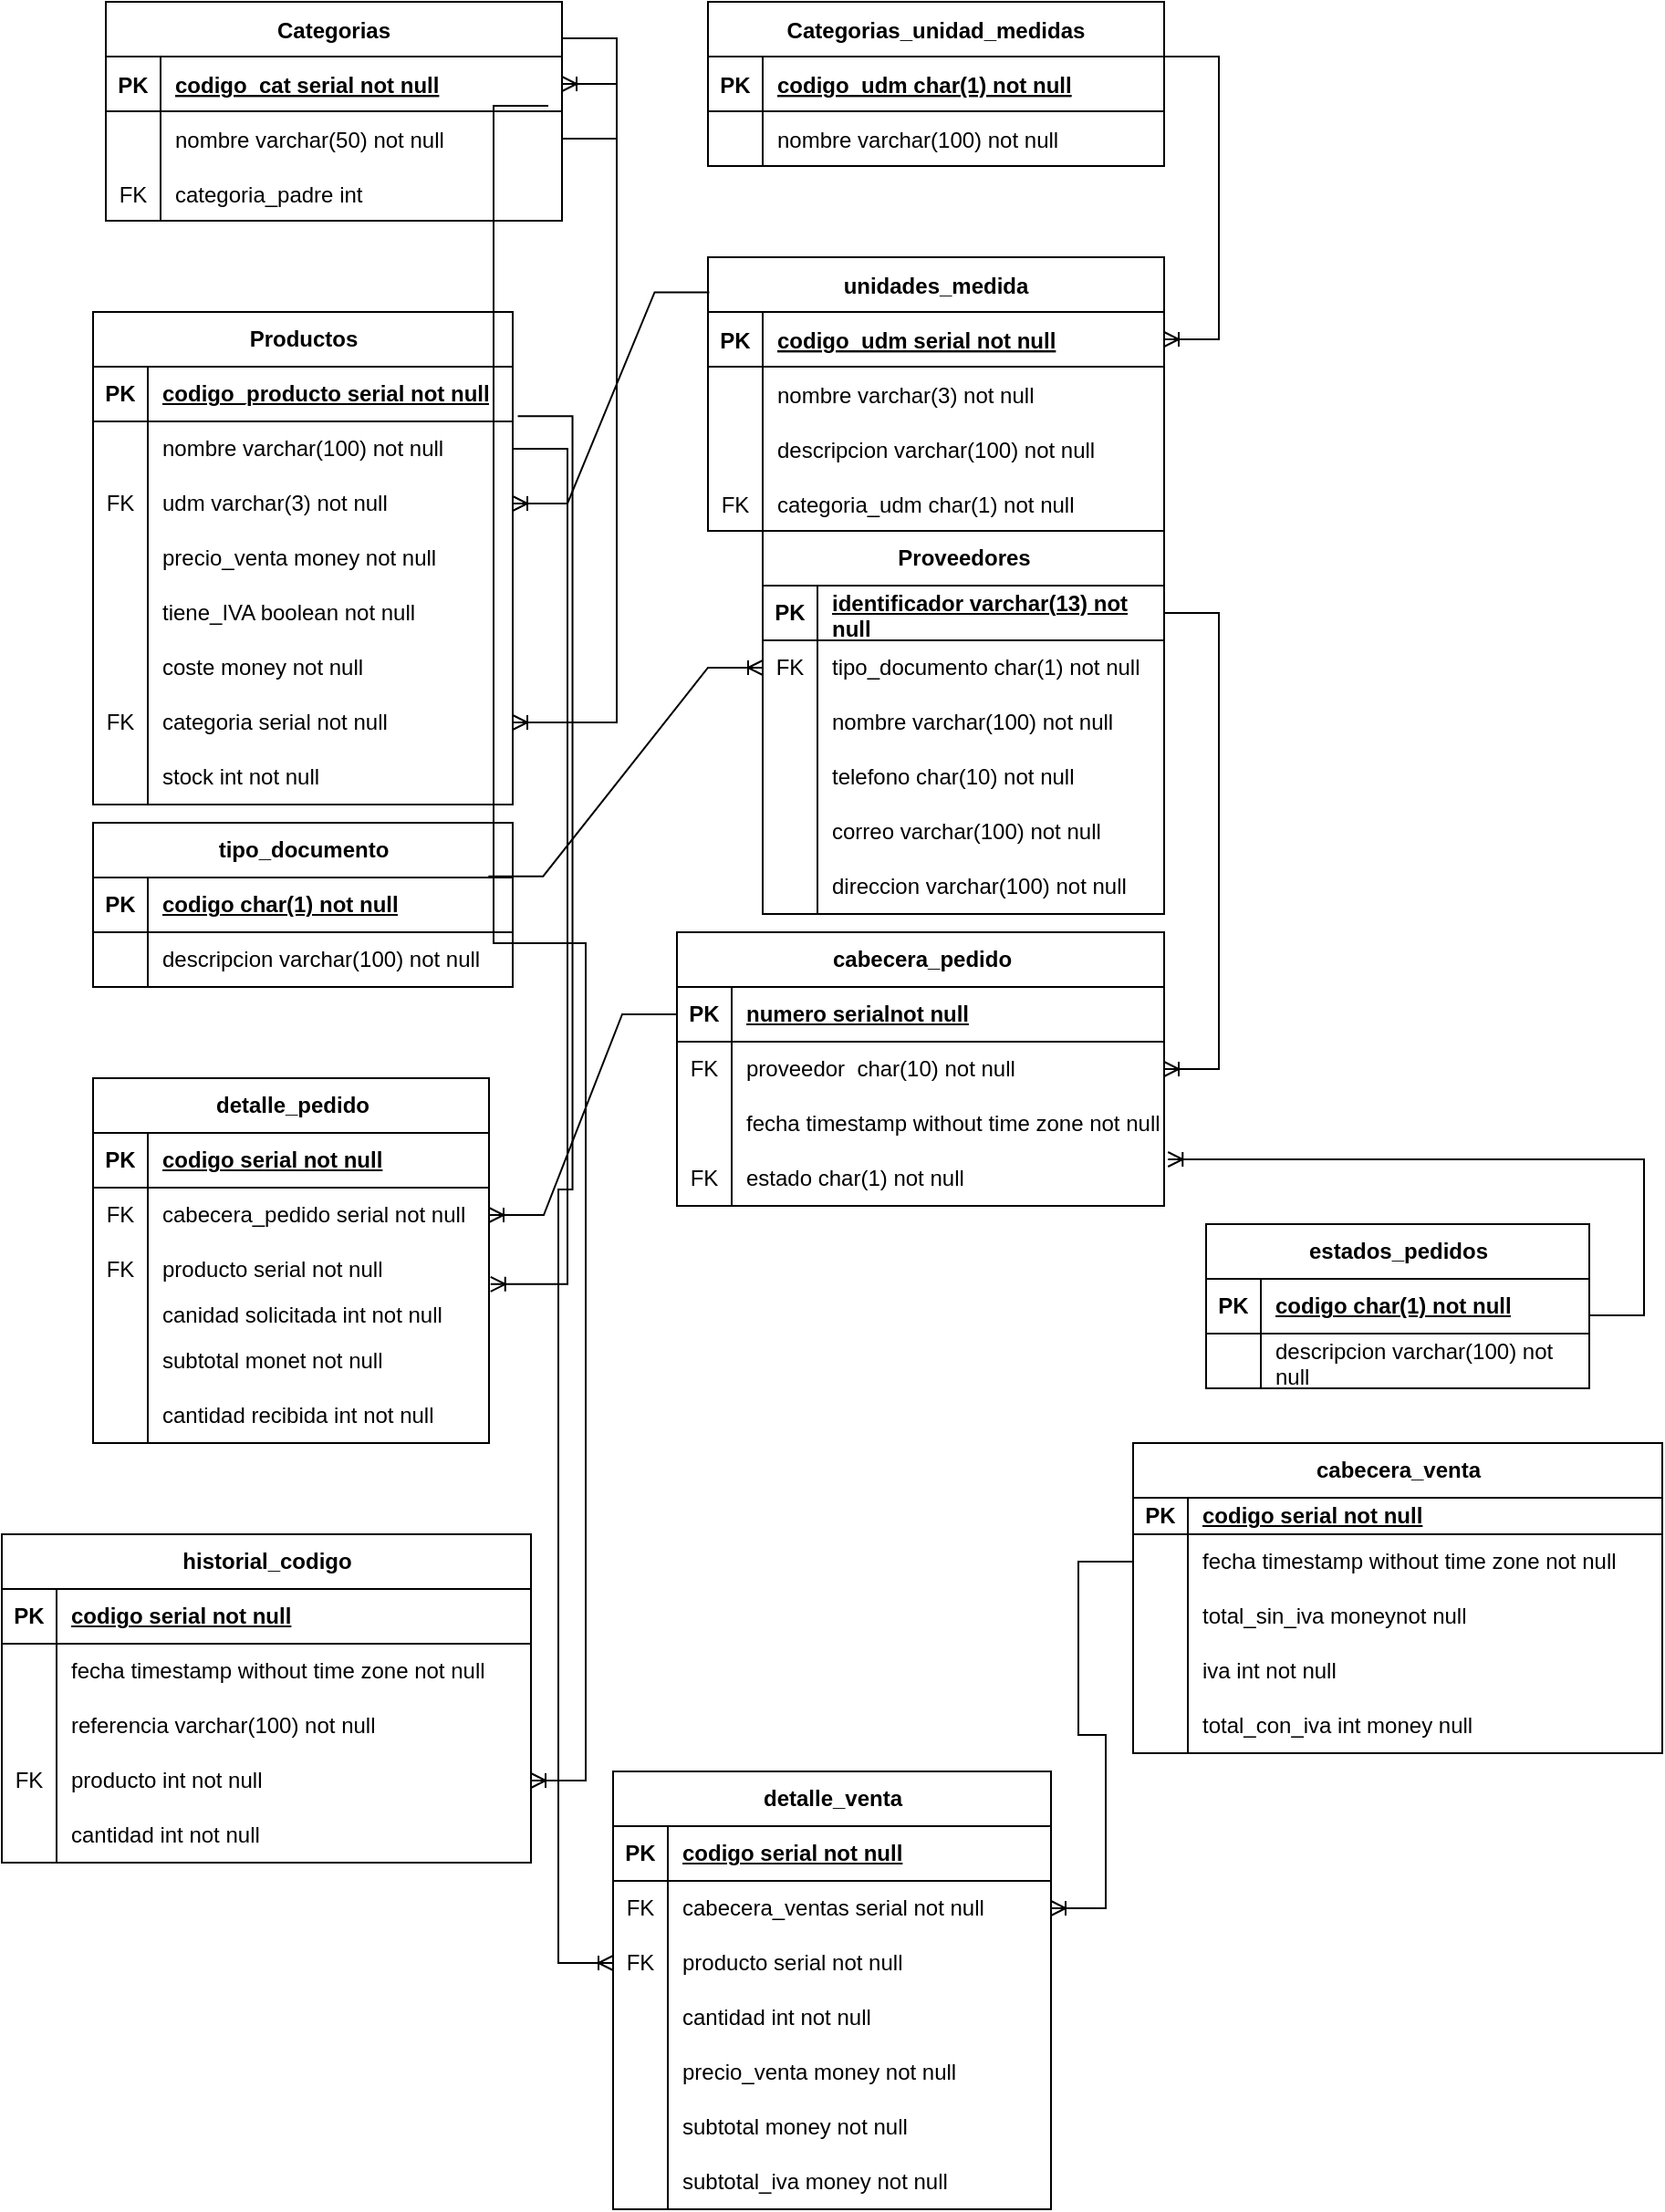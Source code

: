 <mxfile version="24.8.4" pages="2">
  <diagram id="R2lEEEUBdFMjLlhIrx00" name="Page-1">
    <mxGraphModel dx="1843" dy="558" grid="1" gridSize="10" guides="1" tooltips="1" connect="1" arrows="1" fold="1" page="1" pageScale="1" pageWidth="850" pageHeight="1100" math="0" shadow="0" extFonts="Permanent Marker^https://fonts.googleapis.com/css?family=Permanent+Marker">
      <root>
        <mxCell id="0" />
        <mxCell id="1" parent="0" />
        <mxCell id="C-vyLk0tnHw3VtMMgP7b-2" value="Categorias_unidad_medidas" style="shape=table;startSize=30;container=1;collapsible=1;childLayout=tableLayout;fixedRows=1;rowLines=0;fontStyle=1;align=center;resizeLast=1;" parent="1" vertex="1">
          <mxGeometry x="357" y="10" width="250" height="90" as="geometry" />
        </mxCell>
        <mxCell id="C-vyLk0tnHw3VtMMgP7b-3" value="" style="shape=partialRectangle;collapsible=0;dropTarget=0;pointerEvents=0;fillColor=none;points=[[0,0.5],[1,0.5]];portConstraint=eastwest;top=0;left=0;right=0;bottom=1;" parent="C-vyLk0tnHw3VtMMgP7b-2" vertex="1">
          <mxGeometry y="30" width="250" height="30" as="geometry" />
        </mxCell>
        <mxCell id="C-vyLk0tnHw3VtMMgP7b-4" value="PK" style="shape=partialRectangle;overflow=hidden;connectable=0;fillColor=none;top=0;left=0;bottom=0;right=0;fontStyle=1;" parent="C-vyLk0tnHw3VtMMgP7b-3" vertex="1">
          <mxGeometry width="30" height="30" as="geometry">
            <mxRectangle width="30" height="30" as="alternateBounds" />
          </mxGeometry>
        </mxCell>
        <mxCell id="C-vyLk0tnHw3VtMMgP7b-5" value="codigo_udm char(1) not null" style="shape=partialRectangle;overflow=hidden;connectable=0;fillColor=none;top=0;left=0;bottom=0;right=0;align=left;spacingLeft=6;fontStyle=5;" parent="C-vyLk0tnHw3VtMMgP7b-3" vertex="1">
          <mxGeometry x="30" width="220" height="30" as="geometry">
            <mxRectangle width="220" height="30" as="alternateBounds" />
          </mxGeometry>
        </mxCell>
        <mxCell id="C-vyLk0tnHw3VtMMgP7b-6" value="" style="shape=partialRectangle;collapsible=0;dropTarget=0;pointerEvents=0;fillColor=none;points=[[0,0.5],[1,0.5]];portConstraint=eastwest;top=0;left=0;right=0;bottom=0;" parent="C-vyLk0tnHw3VtMMgP7b-2" vertex="1">
          <mxGeometry y="60" width="250" height="30" as="geometry" />
        </mxCell>
        <mxCell id="C-vyLk0tnHw3VtMMgP7b-7" value="" style="shape=partialRectangle;overflow=hidden;connectable=0;fillColor=none;top=0;left=0;bottom=0;right=0;" parent="C-vyLk0tnHw3VtMMgP7b-6" vertex="1">
          <mxGeometry width="30" height="30" as="geometry">
            <mxRectangle width="30" height="30" as="alternateBounds" />
          </mxGeometry>
        </mxCell>
        <mxCell id="C-vyLk0tnHw3VtMMgP7b-8" value="nombre varchar(100) not null" style="shape=partialRectangle;overflow=hidden;connectable=0;fillColor=none;top=0;left=0;bottom=0;right=0;align=left;spacingLeft=6;" parent="C-vyLk0tnHw3VtMMgP7b-6" vertex="1">
          <mxGeometry x="30" width="220" height="30" as="geometry">
            <mxRectangle width="220" height="30" as="alternateBounds" />
          </mxGeometry>
        </mxCell>
        <mxCell id="C-vyLk0tnHw3VtMMgP7b-13" value="unidades_medida" style="shape=table;startSize=30;container=1;collapsible=1;childLayout=tableLayout;fixedRows=1;rowLines=0;fontStyle=1;align=center;resizeLast=1;" parent="1" vertex="1">
          <mxGeometry x="357" y="150" width="250" height="150" as="geometry" />
        </mxCell>
        <mxCell id="C-vyLk0tnHw3VtMMgP7b-14" value="" style="shape=partialRectangle;collapsible=0;dropTarget=0;pointerEvents=0;fillColor=none;points=[[0,0.5],[1,0.5]];portConstraint=eastwest;top=0;left=0;right=0;bottom=1;" parent="C-vyLk0tnHw3VtMMgP7b-13" vertex="1">
          <mxGeometry y="30" width="250" height="30" as="geometry" />
        </mxCell>
        <mxCell id="C-vyLk0tnHw3VtMMgP7b-15" value="PK" style="shape=partialRectangle;overflow=hidden;connectable=0;fillColor=none;top=0;left=0;bottom=0;right=0;fontStyle=1;" parent="C-vyLk0tnHw3VtMMgP7b-14" vertex="1">
          <mxGeometry width="30" height="30" as="geometry">
            <mxRectangle width="30" height="30" as="alternateBounds" />
          </mxGeometry>
        </mxCell>
        <mxCell id="C-vyLk0tnHw3VtMMgP7b-16" value="codigo_udm serial not null" style="shape=partialRectangle;overflow=hidden;connectable=0;fillColor=none;top=0;left=0;bottom=0;right=0;align=left;spacingLeft=6;fontStyle=5;" parent="C-vyLk0tnHw3VtMMgP7b-14" vertex="1">
          <mxGeometry x="30" width="220" height="30" as="geometry">
            <mxRectangle width="220" height="30" as="alternateBounds" />
          </mxGeometry>
        </mxCell>
        <mxCell id="QBAiuTa7_-_-LvCQ5Th9-56" style="shape=partialRectangle;collapsible=0;dropTarget=0;pointerEvents=0;fillColor=none;points=[[0,0.5],[1,0.5]];portConstraint=eastwest;top=0;left=0;right=0;bottom=0;" vertex="1" parent="C-vyLk0tnHw3VtMMgP7b-13">
          <mxGeometry y="60" width="250" height="30" as="geometry" />
        </mxCell>
        <mxCell id="QBAiuTa7_-_-LvCQ5Th9-57" style="shape=partialRectangle;overflow=hidden;connectable=0;fillColor=none;top=0;left=0;bottom=0;right=0;" vertex="1" parent="QBAiuTa7_-_-LvCQ5Th9-56">
          <mxGeometry width="30" height="30" as="geometry">
            <mxRectangle width="30" height="30" as="alternateBounds" />
          </mxGeometry>
        </mxCell>
        <mxCell id="QBAiuTa7_-_-LvCQ5Th9-58" value="nombre varchar(3) not null" style="shape=partialRectangle;overflow=hidden;connectable=0;fillColor=none;top=0;left=0;bottom=0;right=0;align=left;spacingLeft=6;" vertex="1" parent="QBAiuTa7_-_-LvCQ5Th9-56">
          <mxGeometry x="30" width="220" height="30" as="geometry">
            <mxRectangle width="220" height="30" as="alternateBounds" />
          </mxGeometry>
        </mxCell>
        <mxCell id="C-vyLk0tnHw3VtMMgP7b-17" value="" style="shape=partialRectangle;collapsible=0;dropTarget=0;pointerEvents=0;fillColor=none;points=[[0,0.5],[1,0.5]];portConstraint=eastwest;top=0;left=0;right=0;bottom=0;" parent="C-vyLk0tnHw3VtMMgP7b-13" vertex="1">
          <mxGeometry y="90" width="250" height="30" as="geometry" />
        </mxCell>
        <mxCell id="C-vyLk0tnHw3VtMMgP7b-18" value="" style="shape=partialRectangle;overflow=hidden;connectable=0;fillColor=none;top=0;left=0;bottom=0;right=0;" parent="C-vyLk0tnHw3VtMMgP7b-17" vertex="1">
          <mxGeometry width="30" height="30" as="geometry">
            <mxRectangle width="30" height="30" as="alternateBounds" />
          </mxGeometry>
        </mxCell>
        <mxCell id="C-vyLk0tnHw3VtMMgP7b-19" value="descripcion varchar(100) not null" style="shape=partialRectangle;overflow=hidden;connectable=0;fillColor=none;top=0;left=0;bottom=0;right=0;align=left;spacingLeft=6;" parent="C-vyLk0tnHw3VtMMgP7b-17" vertex="1">
          <mxGeometry x="30" width="220" height="30" as="geometry">
            <mxRectangle width="220" height="30" as="alternateBounds" />
          </mxGeometry>
        </mxCell>
        <mxCell id="C-vyLk0tnHw3VtMMgP7b-20" value="" style="shape=partialRectangle;collapsible=0;dropTarget=0;pointerEvents=0;fillColor=none;points=[[0,0.5],[1,0.5]];portConstraint=eastwest;top=0;left=0;right=0;bottom=0;" parent="C-vyLk0tnHw3VtMMgP7b-13" vertex="1">
          <mxGeometry y="120" width="250" height="30" as="geometry" />
        </mxCell>
        <mxCell id="C-vyLk0tnHw3VtMMgP7b-21" value="FK" style="shape=partialRectangle;overflow=hidden;connectable=0;fillColor=none;top=0;left=0;bottom=0;right=0;" parent="C-vyLk0tnHw3VtMMgP7b-20" vertex="1">
          <mxGeometry width="30" height="30" as="geometry">
            <mxRectangle width="30" height="30" as="alternateBounds" />
          </mxGeometry>
        </mxCell>
        <mxCell id="C-vyLk0tnHw3VtMMgP7b-22" value="categoria_udm char(1) not null" style="shape=partialRectangle;overflow=hidden;connectable=0;fillColor=none;top=0;left=0;bottom=0;right=0;align=left;spacingLeft=6;" parent="C-vyLk0tnHw3VtMMgP7b-20" vertex="1">
          <mxGeometry x="30" width="220" height="30" as="geometry">
            <mxRectangle width="220" height="30" as="alternateBounds" />
          </mxGeometry>
        </mxCell>
        <mxCell id="C-vyLk0tnHw3VtMMgP7b-23" value="Categorias" style="shape=table;startSize=30;container=1;collapsible=1;childLayout=tableLayout;fixedRows=1;rowLines=0;fontStyle=1;align=center;resizeLast=1;" parent="1" vertex="1">
          <mxGeometry x="27" y="10" width="250" height="120" as="geometry" />
        </mxCell>
        <mxCell id="C-vyLk0tnHw3VtMMgP7b-24" value="" style="shape=partialRectangle;collapsible=0;dropTarget=0;pointerEvents=0;fillColor=none;points=[[0,0.5],[1,0.5]];portConstraint=eastwest;top=0;left=0;right=0;bottom=1;" parent="C-vyLk0tnHw3VtMMgP7b-23" vertex="1">
          <mxGeometry y="30" width="250" height="30" as="geometry" />
        </mxCell>
        <mxCell id="C-vyLk0tnHw3VtMMgP7b-25" value="PK" style="shape=partialRectangle;overflow=hidden;connectable=0;fillColor=none;top=0;left=0;bottom=0;right=0;fontStyle=1;" parent="C-vyLk0tnHw3VtMMgP7b-24" vertex="1">
          <mxGeometry width="30" height="30" as="geometry">
            <mxRectangle width="30" height="30" as="alternateBounds" />
          </mxGeometry>
        </mxCell>
        <mxCell id="C-vyLk0tnHw3VtMMgP7b-26" value="codigo_cat serial not null" style="shape=partialRectangle;overflow=hidden;connectable=0;fillColor=none;top=0;left=0;bottom=0;right=0;align=left;spacingLeft=6;fontStyle=5;" parent="C-vyLk0tnHw3VtMMgP7b-24" vertex="1">
          <mxGeometry x="30" width="220" height="30" as="geometry">
            <mxRectangle width="220" height="30" as="alternateBounds" />
          </mxGeometry>
        </mxCell>
        <mxCell id="C-vyLk0tnHw3VtMMgP7b-27" value="" style="shape=partialRectangle;collapsible=0;dropTarget=0;pointerEvents=0;fillColor=none;points=[[0,0.5],[1,0.5]];portConstraint=eastwest;top=0;left=0;right=0;bottom=0;" parent="C-vyLk0tnHw3VtMMgP7b-23" vertex="1">
          <mxGeometry y="60" width="250" height="30" as="geometry" />
        </mxCell>
        <mxCell id="C-vyLk0tnHw3VtMMgP7b-28" value="" style="shape=partialRectangle;overflow=hidden;connectable=0;fillColor=none;top=0;left=0;bottom=0;right=0;" parent="C-vyLk0tnHw3VtMMgP7b-27" vertex="1">
          <mxGeometry width="30" height="30" as="geometry">
            <mxRectangle width="30" height="30" as="alternateBounds" />
          </mxGeometry>
        </mxCell>
        <mxCell id="C-vyLk0tnHw3VtMMgP7b-29" value="nombre varchar(50) not null" style="shape=partialRectangle;overflow=hidden;connectable=0;fillColor=none;top=0;left=0;bottom=0;right=0;align=left;spacingLeft=6;" parent="C-vyLk0tnHw3VtMMgP7b-27" vertex="1">
          <mxGeometry x="30" width="220" height="30" as="geometry">
            <mxRectangle width="220" height="30" as="alternateBounds" />
          </mxGeometry>
        </mxCell>
        <mxCell id="xwFYK3tKPJkxGE_v2sQ2-1" style="shape=partialRectangle;collapsible=0;dropTarget=0;pointerEvents=0;fillColor=none;points=[[0,0.5],[1,0.5]];portConstraint=eastwest;top=0;left=0;right=0;bottom=0;" parent="C-vyLk0tnHw3VtMMgP7b-23" vertex="1">
          <mxGeometry y="90" width="250" height="30" as="geometry" />
        </mxCell>
        <mxCell id="xwFYK3tKPJkxGE_v2sQ2-2" value="FK" style="shape=partialRectangle;overflow=hidden;connectable=0;fillColor=none;top=0;left=0;bottom=0;right=0;" parent="xwFYK3tKPJkxGE_v2sQ2-1" vertex="1">
          <mxGeometry width="30" height="30" as="geometry">
            <mxRectangle width="30" height="30" as="alternateBounds" />
          </mxGeometry>
        </mxCell>
        <mxCell id="xwFYK3tKPJkxGE_v2sQ2-3" value="categoria_padre int " style="shape=partialRectangle;overflow=hidden;connectable=0;fillColor=none;top=0;left=0;bottom=0;right=0;align=left;spacingLeft=6;" parent="xwFYK3tKPJkxGE_v2sQ2-1" vertex="1">
          <mxGeometry x="30" width="220" height="30" as="geometry">
            <mxRectangle width="220" height="30" as="alternateBounds" />
          </mxGeometry>
        </mxCell>
        <mxCell id="xwFYK3tKPJkxGE_v2sQ2-4" value="" style="edgeStyle=entityRelationEdgeStyle;fontSize=12;html=1;endArrow=ERoneToMany;rounded=0;exitX=1;exitY=0.5;exitDx=0;exitDy=0;entryX=1;entryY=0.5;entryDx=0;entryDy=0;" parent="C-vyLk0tnHw3VtMMgP7b-23" source="C-vyLk0tnHw3VtMMgP7b-27" target="C-vyLk0tnHw3VtMMgP7b-24" edge="1">
          <mxGeometry width="100" height="100" relative="1" as="geometry">
            <mxPoint x="250" y="90" as="sourcePoint" />
            <mxPoint x="246" y="42.66" as="targetPoint" />
          </mxGeometry>
        </mxCell>
        <mxCell id="xwFYK3tKPJkxGE_v2sQ2-9" value="" style="edgeStyle=entityRelationEdgeStyle;fontSize=12;html=1;endArrow=ERoneToMany;rounded=0;exitX=0.96;exitY=0;exitDx=0;exitDy=0;exitPerimeter=0;" parent="1" source="C-vyLk0tnHw3VtMMgP7b-3" target="C-vyLk0tnHw3VtMMgP7b-14" edge="1">
          <mxGeometry width="100" height="100" relative="1" as="geometry">
            <mxPoint x="607" y="50" as="sourcePoint" />
            <mxPoint x="707" y="-50" as="targetPoint" />
          </mxGeometry>
        </mxCell>
        <mxCell id="xwFYK3tKPJkxGE_v2sQ2-10" value="Productos" style="shape=table;startSize=30;container=1;collapsible=1;childLayout=tableLayout;fixedRows=1;rowLines=0;fontStyle=1;align=center;resizeLast=1;html=1;" parent="1" vertex="1">
          <mxGeometry x="20" y="180" width="230" height="270" as="geometry" />
        </mxCell>
        <mxCell id="xwFYK3tKPJkxGE_v2sQ2-11" value="" style="shape=tableRow;horizontal=0;startSize=0;swimlaneHead=0;swimlaneBody=0;fillColor=none;collapsible=0;dropTarget=0;points=[[0,0.5],[1,0.5]];portConstraint=eastwest;top=0;left=0;right=0;bottom=1;" parent="xwFYK3tKPJkxGE_v2sQ2-10" vertex="1">
          <mxGeometry y="30" width="230" height="30" as="geometry" />
        </mxCell>
        <mxCell id="xwFYK3tKPJkxGE_v2sQ2-12" value="PK" style="shape=partialRectangle;connectable=0;fillColor=none;top=0;left=0;bottom=0;right=0;fontStyle=1;overflow=hidden;whiteSpace=wrap;html=1;" parent="xwFYK3tKPJkxGE_v2sQ2-11" vertex="1">
          <mxGeometry width="30" height="30" as="geometry">
            <mxRectangle width="30" height="30" as="alternateBounds" />
          </mxGeometry>
        </mxCell>
        <mxCell id="xwFYK3tKPJkxGE_v2sQ2-13" value="codigo_producto serial not null" style="shape=partialRectangle;connectable=0;fillColor=none;top=0;left=0;bottom=0;right=0;align=left;spacingLeft=6;fontStyle=5;overflow=hidden;whiteSpace=wrap;html=1;" parent="xwFYK3tKPJkxGE_v2sQ2-11" vertex="1">
          <mxGeometry x="30" width="200" height="30" as="geometry">
            <mxRectangle width="200" height="30" as="alternateBounds" />
          </mxGeometry>
        </mxCell>
        <mxCell id="xwFYK3tKPJkxGE_v2sQ2-14" value="" style="shape=tableRow;horizontal=0;startSize=0;swimlaneHead=0;swimlaneBody=0;fillColor=none;collapsible=0;dropTarget=0;points=[[0,0.5],[1,0.5]];portConstraint=eastwest;top=0;left=0;right=0;bottom=0;" parent="xwFYK3tKPJkxGE_v2sQ2-10" vertex="1">
          <mxGeometry y="60" width="230" height="30" as="geometry" />
        </mxCell>
        <mxCell id="xwFYK3tKPJkxGE_v2sQ2-15" value="" style="shape=partialRectangle;connectable=0;fillColor=none;top=0;left=0;bottom=0;right=0;editable=1;overflow=hidden;whiteSpace=wrap;html=1;" parent="xwFYK3tKPJkxGE_v2sQ2-14" vertex="1">
          <mxGeometry width="30" height="30" as="geometry">
            <mxRectangle width="30" height="30" as="alternateBounds" />
          </mxGeometry>
        </mxCell>
        <mxCell id="xwFYK3tKPJkxGE_v2sQ2-16" value="nombre varchar(100) not null" style="shape=partialRectangle;connectable=0;fillColor=none;top=0;left=0;bottom=0;right=0;align=left;spacingLeft=6;overflow=hidden;whiteSpace=wrap;html=1;" parent="xwFYK3tKPJkxGE_v2sQ2-14" vertex="1">
          <mxGeometry x="30" width="200" height="30" as="geometry">
            <mxRectangle width="200" height="30" as="alternateBounds" />
          </mxGeometry>
        </mxCell>
        <mxCell id="xwFYK3tKPJkxGE_v2sQ2-17" value="" style="shape=tableRow;horizontal=0;startSize=0;swimlaneHead=0;swimlaneBody=0;fillColor=none;collapsible=0;dropTarget=0;points=[[0,0.5],[1,0.5]];portConstraint=eastwest;top=0;left=0;right=0;bottom=0;" parent="xwFYK3tKPJkxGE_v2sQ2-10" vertex="1">
          <mxGeometry y="90" width="230" height="30" as="geometry" />
        </mxCell>
        <mxCell id="xwFYK3tKPJkxGE_v2sQ2-18" value="FK" style="shape=partialRectangle;connectable=0;fillColor=none;top=0;left=0;bottom=0;right=0;editable=1;overflow=hidden;whiteSpace=wrap;html=1;" parent="xwFYK3tKPJkxGE_v2sQ2-17" vertex="1">
          <mxGeometry width="30" height="30" as="geometry">
            <mxRectangle width="30" height="30" as="alternateBounds" />
          </mxGeometry>
        </mxCell>
        <mxCell id="xwFYK3tKPJkxGE_v2sQ2-19" value="udm varchar(3) not null" style="shape=partialRectangle;connectable=0;fillColor=none;top=0;left=0;bottom=0;right=0;align=left;spacingLeft=6;overflow=hidden;whiteSpace=wrap;html=1;" parent="xwFYK3tKPJkxGE_v2sQ2-17" vertex="1">
          <mxGeometry x="30" width="200" height="30" as="geometry">
            <mxRectangle width="200" height="30" as="alternateBounds" />
          </mxGeometry>
        </mxCell>
        <mxCell id="xwFYK3tKPJkxGE_v2sQ2-20" value="" style="shape=tableRow;horizontal=0;startSize=0;swimlaneHead=0;swimlaneBody=0;fillColor=none;collapsible=0;dropTarget=0;points=[[0,0.5],[1,0.5]];portConstraint=eastwest;top=0;left=0;right=0;bottom=0;" parent="xwFYK3tKPJkxGE_v2sQ2-10" vertex="1">
          <mxGeometry y="120" width="230" height="30" as="geometry" />
        </mxCell>
        <mxCell id="xwFYK3tKPJkxGE_v2sQ2-21" value="" style="shape=partialRectangle;connectable=0;fillColor=none;top=0;left=0;bottom=0;right=0;editable=1;overflow=hidden;whiteSpace=wrap;html=1;" parent="xwFYK3tKPJkxGE_v2sQ2-20" vertex="1">
          <mxGeometry width="30" height="30" as="geometry">
            <mxRectangle width="30" height="30" as="alternateBounds" />
          </mxGeometry>
        </mxCell>
        <mxCell id="xwFYK3tKPJkxGE_v2sQ2-22" value="precio_venta money not null" style="shape=partialRectangle;connectable=0;fillColor=none;top=0;left=0;bottom=0;right=0;align=left;spacingLeft=6;overflow=hidden;whiteSpace=wrap;html=1;" parent="xwFYK3tKPJkxGE_v2sQ2-20" vertex="1">
          <mxGeometry x="30" width="200" height="30" as="geometry">
            <mxRectangle width="200" height="30" as="alternateBounds" />
          </mxGeometry>
        </mxCell>
        <mxCell id="xwFYK3tKPJkxGE_v2sQ2-23" style="shape=tableRow;horizontal=0;startSize=0;swimlaneHead=0;swimlaneBody=0;fillColor=none;collapsible=0;dropTarget=0;points=[[0,0.5],[1,0.5]];portConstraint=eastwest;top=0;left=0;right=0;bottom=0;" parent="xwFYK3tKPJkxGE_v2sQ2-10" vertex="1">
          <mxGeometry y="150" width="230" height="30" as="geometry" />
        </mxCell>
        <mxCell id="xwFYK3tKPJkxGE_v2sQ2-24" style="shape=partialRectangle;connectable=0;fillColor=none;top=0;left=0;bottom=0;right=0;editable=1;overflow=hidden;whiteSpace=wrap;html=1;" parent="xwFYK3tKPJkxGE_v2sQ2-23" vertex="1">
          <mxGeometry width="30" height="30" as="geometry">
            <mxRectangle width="30" height="30" as="alternateBounds" />
          </mxGeometry>
        </mxCell>
        <mxCell id="xwFYK3tKPJkxGE_v2sQ2-25" value="tiene_IVA boolean not null" style="shape=partialRectangle;connectable=0;fillColor=none;top=0;left=0;bottom=0;right=0;align=left;spacingLeft=6;overflow=hidden;whiteSpace=wrap;html=1;" parent="xwFYK3tKPJkxGE_v2sQ2-23" vertex="1">
          <mxGeometry x="30" width="200" height="30" as="geometry">
            <mxRectangle width="200" height="30" as="alternateBounds" />
          </mxGeometry>
        </mxCell>
        <mxCell id="xwFYK3tKPJkxGE_v2sQ2-26" style="shape=tableRow;horizontal=0;startSize=0;swimlaneHead=0;swimlaneBody=0;fillColor=none;collapsible=0;dropTarget=0;points=[[0,0.5],[1,0.5]];portConstraint=eastwest;top=0;left=0;right=0;bottom=0;" parent="xwFYK3tKPJkxGE_v2sQ2-10" vertex="1">
          <mxGeometry y="180" width="230" height="30" as="geometry" />
        </mxCell>
        <mxCell id="xwFYK3tKPJkxGE_v2sQ2-27" style="shape=partialRectangle;connectable=0;fillColor=none;top=0;left=0;bottom=0;right=0;editable=1;overflow=hidden;whiteSpace=wrap;html=1;" parent="xwFYK3tKPJkxGE_v2sQ2-26" vertex="1">
          <mxGeometry width="30" height="30" as="geometry">
            <mxRectangle width="30" height="30" as="alternateBounds" />
          </mxGeometry>
        </mxCell>
        <mxCell id="xwFYK3tKPJkxGE_v2sQ2-28" value="coste money not null" style="shape=partialRectangle;connectable=0;fillColor=none;top=0;left=0;bottom=0;right=0;align=left;spacingLeft=6;overflow=hidden;whiteSpace=wrap;html=1;" parent="xwFYK3tKPJkxGE_v2sQ2-26" vertex="1">
          <mxGeometry x="30" width="200" height="30" as="geometry">
            <mxRectangle width="200" height="30" as="alternateBounds" />
          </mxGeometry>
        </mxCell>
        <mxCell id="xwFYK3tKPJkxGE_v2sQ2-29" style="shape=tableRow;horizontal=0;startSize=0;swimlaneHead=0;swimlaneBody=0;fillColor=none;collapsible=0;dropTarget=0;points=[[0,0.5],[1,0.5]];portConstraint=eastwest;top=0;left=0;right=0;bottom=0;" parent="xwFYK3tKPJkxGE_v2sQ2-10" vertex="1">
          <mxGeometry y="210" width="230" height="30" as="geometry" />
        </mxCell>
        <mxCell id="xwFYK3tKPJkxGE_v2sQ2-30" value="FK" style="shape=partialRectangle;connectable=0;fillColor=none;top=0;left=0;bottom=0;right=0;editable=1;overflow=hidden;whiteSpace=wrap;html=1;" parent="xwFYK3tKPJkxGE_v2sQ2-29" vertex="1">
          <mxGeometry width="30" height="30" as="geometry">
            <mxRectangle width="30" height="30" as="alternateBounds" />
          </mxGeometry>
        </mxCell>
        <mxCell id="xwFYK3tKPJkxGE_v2sQ2-31" value="categoria serial not null" style="shape=partialRectangle;connectable=0;fillColor=none;top=0;left=0;bottom=0;right=0;align=left;spacingLeft=6;overflow=hidden;whiteSpace=wrap;html=1;" parent="xwFYK3tKPJkxGE_v2sQ2-29" vertex="1">
          <mxGeometry x="30" width="200" height="30" as="geometry">
            <mxRectangle width="200" height="30" as="alternateBounds" />
          </mxGeometry>
        </mxCell>
        <mxCell id="QBAiuTa7_-_-LvCQ5Th9-59" style="shape=tableRow;horizontal=0;startSize=0;swimlaneHead=0;swimlaneBody=0;fillColor=none;collapsible=0;dropTarget=0;points=[[0,0.5],[1,0.5]];portConstraint=eastwest;top=0;left=0;right=0;bottom=0;" vertex="1" parent="xwFYK3tKPJkxGE_v2sQ2-10">
          <mxGeometry y="240" width="230" height="30" as="geometry" />
        </mxCell>
        <mxCell id="QBAiuTa7_-_-LvCQ5Th9-60" style="shape=partialRectangle;connectable=0;fillColor=none;top=0;left=0;bottom=0;right=0;editable=1;overflow=hidden;whiteSpace=wrap;html=1;" vertex="1" parent="QBAiuTa7_-_-LvCQ5Th9-59">
          <mxGeometry width="30" height="30" as="geometry">
            <mxRectangle width="30" height="30" as="alternateBounds" />
          </mxGeometry>
        </mxCell>
        <mxCell id="QBAiuTa7_-_-LvCQ5Th9-61" value="stock int not null" style="shape=partialRectangle;connectable=0;fillColor=none;top=0;left=0;bottom=0;right=0;align=left;spacingLeft=6;overflow=hidden;whiteSpace=wrap;html=1;" vertex="1" parent="QBAiuTa7_-_-LvCQ5Th9-59">
          <mxGeometry x="30" width="200" height="30" as="geometry">
            <mxRectangle width="200" height="30" as="alternateBounds" />
          </mxGeometry>
        </mxCell>
        <mxCell id="xwFYK3tKPJkxGE_v2sQ2-32" value="" style="edgeStyle=entityRelationEdgeStyle;fontSize=12;html=1;endArrow=ERoneToMany;rounded=0;" parent="1" target="xwFYK3tKPJkxGE_v2sQ2-29" edge="1">
          <mxGeometry width="100" height="100" relative="1" as="geometry">
            <mxPoint x="277" y="30" as="sourcePoint" />
            <mxPoint x="377" y="-70" as="targetPoint" />
          </mxGeometry>
        </mxCell>
        <mxCell id="xwFYK3tKPJkxGE_v2sQ2-33" value="" style="edgeStyle=entityRelationEdgeStyle;fontSize=12;html=1;endArrow=ERoneToMany;rounded=0;exitX=0.003;exitY=0.128;exitDx=0;exitDy=0;exitPerimeter=0;" parent="1" source="C-vyLk0tnHw3VtMMgP7b-13" target="xwFYK3tKPJkxGE_v2sQ2-17" edge="1">
          <mxGeometry width="100" height="100" relative="1" as="geometry">
            <mxPoint x="317" y="180" as="sourcePoint" />
            <mxPoint x="417" y="80" as="targetPoint" />
          </mxGeometry>
        </mxCell>
        <mxCell id="xwFYK3tKPJkxGE_v2sQ2-34" value="Proveedores" style="shape=table;startSize=30;container=1;collapsible=1;childLayout=tableLayout;fixedRows=1;rowLines=0;fontStyle=1;align=center;resizeLast=1;html=1;" parent="1" vertex="1">
          <mxGeometry x="387" y="300" width="220" height="210" as="geometry" />
        </mxCell>
        <mxCell id="xwFYK3tKPJkxGE_v2sQ2-35" value="" style="shape=tableRow;horizontal=0;startSize=0;swimlaneHead=0;swimlaneBody=0;fillColor=none;collapsible=0;dropTarget=0;points=[[0,0.5],[1,0.5]];portConstraint=eastwest;top=0;left=0;right=0;bottom=1;" parent="xwFYK3tKPJkxGE_v2sQ2-34" vertex="1">
          <mxGeometry y="30" width="220" height="30" as="geometry" />
        </mxCell>
        <mxCell id="xwFYK3tKPJkxGE_v2sQ2-36" value="PK" style="shape=partialRectangle;connectable=0;fillColor=none;top=0;left=0;bottom=0;right=0;fontStyle=1;overflow=hidden;whiteSpace=wrap;html=1;" parent="xwFYK3tKPJkxGE_v2sQ2-35" vertex="1">
          <mxGeometry width="30" height="30" as="geometry">
            <mxRectangle width="30" height="30" as="alternateBounds" />
          </mxGeometry>
        </mxCell>
        <mxCell id="xwFYK3tKPJkxGE_v2sQ2-37" value="identificador varchar(13) not null" style="shape=partialRectangle;connectable=0;fillColor=none;top=0;left=0;bottom=0;right=0;align=left;spacingLeft=6;fontStyle=5;overflow=hidden;whiteSpace=wrap;html=1;" parent="xwFYK3tKPJkxGE_v2sQ2-35" vertex="1">
          <mxGeometry x="30" width="190" height="30" as="geometry">
            <mxRectangle width="190" height="30" as="alternateBounds" />
          </mxGeometry>
        </mxCell>
        <mxCell id="xwFYK3tKPJkxGE_v2sQ2-38" value="" style="shape=tableRow;horizontal=0;startSize=0;swimlaneHead=0;swimlaneBody=0;fillColor=none;collapsible=0;dropTarget=0;points=[[0,0.5],[1,0.5]];portConstraint=eastwest;top=0;left=0;right=0;bottom=0;" parent="xwFYK3tKPJkxGE_v2sQ2-34" vertex="1">
          <mxGeometry y="60" width="220" height="30" as="geometry" />
        </mxCell>
        <mxCell id="xwFYK3tKPJkxGE_v2sQ2-39" value="FK" style="shape=partialRectangle;connectable=0;fillColor=none;top=0;left=0;bottom=0;right=0;editable=1;overflow=hidden;whiteSpace=wrap;html=1;" parent="xwFYK3tKPJkxGE_v2sQ2-38" vertex="1">
          <mxGeometry width="30" height="30" as="geometry">
            <mxRectangle width="30" height="30" as="alternateBounds" />
          </mxGeometry>
        </mxCell>
        <mxCell id="xwFYK3tKPJkxGE_v2sQ2-40" value="tipo_documento char(1) not null" style="shape=partialRectangle;connectable=0;fillColor=none;top=0;left=0;bottom=0;right=0;align=left;spacingLeft=6;overflow=hidden;whiteSpace=wrap;html=1;" parent="xwFYK3tKPJkxGE_v2sQ2-38" vertex="1">
          <mxGeometry x="30" width="190" height="30" as="geometry">
            <mxRectangle width="190" height="30" as="alternateBounds" />
          </mxGeometry>
        </mxCell>
        <mxCell id="QBAiuTa7_-_-LvCQ5Th9-62" style="shape=tableRow;horizontal=0;startSize=0;swimlaneHead=0;swimlaneBody=0;fillColor=none;collapsible=0;dropTarget=0;points=[[0,0.5],[1,0.5]];portConstraint=eastwest;top=0;left=0;right=0;bottom=0;" vertex="1" parent="xwFYK3tKPJkxGE_v2sQ2-34">
          <mxGeometry y="90" width="220" height="30" as="geometry" />
        </mxCell>
        <mxCell id="QBAiuTa7_-_-LvCQ5Th9-63" style="shape=partialRectangle;connectable=0;fillColor=none;top=0;left=0;bottom=0;right=0;editable=1;overflow=hidden;whiteSpace=wrap;html=1;" vertex="1" parent="QBAiuTa7_-_-LvCQ5Th9-62">
          <mxGeometry width="30" height="30" as="geometry">
            <mxRectangle width="30" height="30" as="alternateBounds" />
          </mxGeometry>
        </mxCell>
        <mxCell id="QBAiuTa7_-_-LvCQ5Th9-64" value="nombre varchar(100) not null" style="shape=partialRectangle;connectable=0;fillColor=none;top=0;left=0;bottom=0;right=0;align=left;spacingLeft=6;overflow=hidden;whiteSpace=wrap;html=1;" vertex="1" parent="QBAiuTa7_-_-LvCQ5Th9-62">
          <mxGeometry x="30" width="190" height="30" as="geometry">
            <mxRectangle width="190" height="30" as="alternateBounds" />
          </mxGeometry>
        </mxCell>
        <mxCell id="xwFYK3tKPJkxGE_v2sQ2-41" value="" style="shape=tableRow;horizontal=0;startSize=0;swimlaneHead=0;swimlaneBody=0;fillColor=none;collapsible=0;dropTarget=0;points=[[0,0.5],[1,0.5]];portConstraint=eastwest;top=0;left=0;right=0;bottom=0;" parent="xwFYK3tKPJkxGE_v2sQ2-34" vertex="1">
          <mxGeometry y="120" width="220" height="30" as="geometry" />
        </mxCell>
        <mxCell id="xwFYK3tKPJkxGE_v2sQ2-42" value="" style="shape=partialRectangle;connectable=0;fillColor=none;top=0;left=0;bottom=0;right=0;editable=1;overflow=hidden;whiteSpace=wrap;html=1;" parent="xwFYK3tKPJkxGE_v2sQ2-41" vertex="1">
          <mxGeometry width="30" height="30" as="geometry">
            <mxRectangle width="30" height="30" as="alternateBounds" />
          </mxGeometry>
        </mxCell>
        <mxCell id="xwFYK3tKPJkxGE_v2sQ2-43" value="telefono char(10) not null" style="shape=partialRectangle;connectable=0;fillColor=none;top=0;left=0;bottom=0;right=0;align=left;spacingLeft=6;overflow=hidden;whiteSpace=wrap;html=1;" parent="xwFYK3tKPJkxGE_v2sQ2-41" vertex="1">
          <mxGeometry x="30" width="190" height="30" as="geometry">
            <mxRectangle width="190" height="30" as="alternateBounds" />
          </mxGeometry>
        </mxCell>
        <mxCell id="xwFYK3tKPJkxGE_v2sQ2-44" value="" style="shape=tableRow;horizontal=0;startSize=0;swimlaneHead=0;swimlaneBody=0;fillColor=none;collapsible=0;dropTarget=0;points=[[0,0.5],[1,0.5]];portConstraint=eastwest;top=0;left=0;right=0;bottom=0;" parent="xwFYK3tKPJkxGE_v2sQ2-34" vertex="1">
          <mxGeometry y="150" width="220" height="30" as="geometry" />
        </mxCell>
        <mxCell id="xwFYK3tKPJkxGE_v2sQ2-45" value="" style="shape=partialRectangle;connectable=0;fillColor=none;top=0;left=0;bottom=0;right=0;editable=1;overflow=hidden;whiteSpace=wrap;html=1;" parent="xwFYK3tKPJkxGE_v2sQ2-44" vertex="1">
          <mxGeometry width="30" height="30" as="geometry">
            <mxRectangle width="30" height="30" as="alternateBounds" />
          </mxGeometry>
        </mxCell>
        <mxCell id="xwFYK3tKPJkxGE_v2sQ2-46" value="correo varchar(100) not null&amp;nbsp;" style="shape=partialRectangle;connectable=0;fillColor=none;top=0;left=0;bottom=0;right=0;align=left;spacingLeft=6;overflow=hidden;whiteSpace=wrap;html=1;" parent="xwFYK3tKPJkxGE_v2sQ2-44" vertex="1">
          <mxGeometry x="30" width="190" height="30" as="geometry">
            <mxRectangle width="190" height="30" as="alternateBounds" />
          </mxGeometry>
        </mxCell>
        <mxCell id="xwFYK3tKPJkxGE_v2sQ2-64" style="shape=tableRow;horizontal=0;startSize=0;swimlaneHead=0;swimlaneBody=0;fillColor=none;collapsible=0;dropTarget=0;points=[[0,0.5],[1,0.5]];portConstraint=eastwest;top=0;left=0;right=0;bottom=0;" parent="xwFYK3tKPJkxGE_v2sQ2-34" vertex="1">
          <mxGeometry y="180" width="220" height="30" as="geometry" />
        </mxCell>
        <mxCell id="xwFYK3tKPJkxGE_v2sQ2-65" style="shape=partialRectangle;connectable=0;fillColor=none;top=0;left=0;bottom=0;right=0;editable=1;overflow=hidden;whiteSpace=wrap;html=1;" parent="xwFYK3tKPJkxGE_v2sQ2-64" vertex="1">
          <mxGeometry width="30" height="30" as="geometry">
            <mxRectangle width="30" height="30" as="alternateBounds" />
          </mxGeometry>
        </mxCell>
        <mxCell id="xwFYK3tKPJkxGE_v2sQ2-66" value="direccion varchar(100) not null" style="shape=partialRectangle;connectable=0;fillColor=none;top=0;left=0;bottom=0;right=0;align=left;spacingLeft=6;overflow=hidden;whiteSpace=wrap;html=1;" parent="xwFYK3tKPJkxGE_v2sQ2-64" vertex="1">
          <mxGeometry x="30" width="190" height="30" as="geometry">
            <mxRectangle width="190" height="30" as="alternateBounds" />
          </mxGeometry>
        </mxCell>
        <mxCell id="xwFYK3tKPJkxGE_v2sQ2-47" value="tipo_documento" style="shape=table;startSize=30;container=1;collapsible=1;childLayout=tableLayout;fixedRows=1;rowLines=0;fontStyle=1;align=center;resizeLast=1;html=1;" parent="1" vertex="1">
          <mxGeometry x="20" y="460" width="230" height="90" as="geometry" />
        </mxCell>
        <mxCell id="xwFYK3tKPJkxGE_v2sQ2-48" value="" style="shape=tableRow;horizontal=0;startSize=0;swimlaneHead=0;swimlaneBody=0;fillColor=none;collapsible=0;dropTarget=0;points=[[0,0.5],[1,0.5]];portConstraint=eastwest;top=0;left=0;right=0;bottom=1;" parent="xwFYK3tKPJkxGE_v2sQ2-47" vertex="1">
          <mxGeometry y="30" width="230" height="30" as="geometry" />
        </mxCell>
        <mxCell id="xwFYK3tKPJkxGE_v2sQ2-49" value="PK" style="shape=partialRectangle;connectable=0;fillColor=none;top=0;left=0;bottom=0;right=0;fontStyle=1;overflow=hidden;whiteSpace=wrap;html=1;" parent="xwFYK3tKPJkxGE_v2sQ2-48" vertex="1">
          <mxGeometry width="30" height="30" as="geometry">
            <mxRectangle width="30" height="30" as="alternateBounds" />
          </mxGeometry>
        </mxCell>
        <mxCell id="xwFYK3tKPJkxGE_v2sQ2-50" value="codigo char(1) not null" style="shape=partialRectangle;connectable=0;fillColor=none;top=0;left=0;bottom=0;right=0;align=left;spacingLeft=6;fontStyle=5;overflow=hidden;whiteSpace=wrap;html=1;" parent="xwFYK3tKPJkxGE_v2sQ2-48" vertex="1">
          <mxGeometry x="30" width="200" height="30" as="geometry">
            <mxRectangle width="200" height="30" as="alternateBounds" />
          </mxGeometry>
        </mxCell>
        <mxCell id="xwFYK3tKPJkxGE_v2sQ2-51" value="" style="shape=tableRow;horizontal=0;startSize=0;swimlaneHead=0;swimlaneBody=0;fillColor=none;collapsible=0;dropTarget=0;points=[[0,0.5],[1,0.5]];portConstraint=eastwest;top=0;left=0;right=0;bottom=0;" parent="xwFYK3tKPJkxGE_v2sQ2-47" vertex="1">
          <mxGeometry y="60" width="230" height="30" as="geometry" />
        </mxCell>
        <mxCell id="xwFYK3tKPJkxGE_v2sQ2-52" value="" style="shape=partialRectangle;connectable=0;fillColor=none;top=0;left=0;bottom=0;right=0;editable=1;overflow=hidden;whiteSpace=wrap;html=1;" parent="xwFYK3tKPJkxGE_v2sQ2-51" vertex="1">
          <mxGeometry width="30" height="30" as="geometry">
            <mxRectangle width="30" height="30" as="alternateBounds" />
          </mxGeometry>
        </mxCell>
        <mxCell id="xwFYK3tKPJkxGE_v2sQ2-53" value="descripcion varchar(100) not null" style="shape=partialRectangle;connectable=0;fillColor=none;top=0;left=0;bottom=0;right=0;align=left;spacingLeft=6;overflow=hidden;whiteSpace=wrap;html=1;" parent="xwFYK3tKPJkxGE_v2sQ2-51" vertex="1">
          <mxGeometry x="30" width="200" height="30" as="geometry">
            <mxRectangle width="200" height="30" as="alternateBounds" />
          </mxGeometry>
        </mxCell>
        <mxCell id="xwFYK3tKPJkxGE_v2sQ2-60" value="" style="edgeStyle=entityRelationEdgeStyle;fontSize=12;html=1;endArrow=ERoneToMany;rounded=0;exitX=0.942;exitY=-0.022;exitDx=0;exitDy=0;exitPerimeter=0;" parent="1" source="xwFYK3tKPJkxGE_v2sQ2-48" target="xwFYK3tKPJkxGE_v2sQ2-38" edge="1">
          <mxGeometry width="100" height="100" relative="1" as="geometry">
            <mxPoint x="247" y="510" as="sourcePoint" />
            <mxPoint x="357" y="410" as="targetPoint" />
          </mxGeometry>
        </mxCell>
        <mxCell id="xwFYK3tKPJkxGE_v2sQ2-67" value="cabecera_pedido" style="shape=table;startSize=30;container=1;collapsible=1;childLayout=tableLayout;fixedRows=1;rowLines=0;fontStyle=1;align=center;resizeLast=1;html=1;" parent="1" vertex="1">
          <mxGeometry x="340" y="520" width="267" height="150" as="geometry" />
        </mxCell>
        <mxCell id="xwFYK3tKPJkxGE_v2sQ2-68" value="" style="shape=tableRow;horizontal=0;startSize=0;swimlaneHead=0;swimlaneBody=0;fillColor=none;collapsible=0;dropTarget=0;points=[[0,0.5],[1,0.5]];portConstraint=eastwest;top=0;left=0;right=0;bottom=1;" parent="xwFYK3tKPJkxGE_v2sQ2-67" vertex="1">
          <mxGeometry y="30" width="267" height="30" as="geometry" />
        </mxCell>
        <mxCell id="xwFYK3tKPJkxGE_v2sQ2-69" value="PK" style="shape=partialRectangle;connectable=0;fillColor=none;top=0;left=0;bottom=0;right=0;fontStyle=1;overflow=hidden;whiteSpace=wrap;html=1;" parent="xwFYK3tKPJkxGE_v2sQ2-68" vertex="1">
          <mxGeometry width="30" height="30" as="geometry">
            <mxRectangle width="30" height="30" as="alternateBounds" />
          </mxGeometry>
        </mxCell>
        <mxCell id="xwFYK3tKPJkxGE_v2sQ2-70" value="numero serialnot null" style="shape=partialRectangle;connectable=0;fillColor=none;top=0;left=0;bottom=0;right=0;align=left;spacingLeft=6;fontStyle=5;overflow=hidden;whiteSpace=wrap;html=1;" parent="xwFYK3tKPJkxGE_v2sQ2-68" vertex="1">
          <mxGeometry x="30" width="237" height="30" as="geometry">
            <mxRectangle width="237" height="30" as="alternateBounds" />
          </mxGeometry>
        </mxCell>
        <mxCell id="xwFYK3tKPJkxGE_v2sQ2-71" value="" style="shape=tableRow;horizontal=0;startSize=0;swimlaneHead=0;swimlaneBody=0;fillColor=none;collapsible=0;dropTarget=0;points=[[0,0.5],[1,0.5]];portConstraint=eastwest;top=0;left=0;right=0;bottom=0;" parent="xwFYK3tKPJkxGE_v2sQ2-67" vertex="1">
          <mxGeometry y="60" width="267" height="30" as="geometry" />
        </mxCell>
        <mxCell id="xwFYK3tKPJkxGE_v2sQ2-72" value="FK" style="shape=partialRectangle;connectable=0;fillColor=none;top=0;left=0;bottom=0;right=0;editable=1;overflow=hidden;whiteSpace=wrap;html=1;" parent="xwFYK3tKPJkxGE_v2sQ2-71" vertex="1">
          <mxGeometry width="30" height="30" as="geometry">
            <mxRectangle width="30" height="30" as="alternateBounds" />
          </mxGeometry>
        </mxCell>
        <mxCell id="xwFYK3tKPJkxGE_v2sQ2-73" value="proveedor&amp;nbsp; char(10) not null" style="shape=partialRectangle;connectable=0;fillColor=none;top=0;left=0;bottom=0;right=0;align=left;spacingLeft=6;overflow=hidden;whiteSpace=wrap;html=1;" parent="xwFYK3tKPJkxGE_v2sQ2-71" vertex="1">
          <mxGeometry x="30" width="237" height="30" as="geometry">
            <mxRectangle width="237" height="30" as="alternateBounds" />
          </mxGeometry>
        </mxCell>
        <mxCell id="xwFYK3tKPJkxGE_v2sQ2-74" value="" style="shape=tableRow;horizontal=0;startSize=0;swimlaneHead=0;swimlaneBody=0;fillColor=none;collapsible=0;dropTarget=0;points=[[0,0.5],[1,0.5]];portConstraint=eastwest;top=0;left=0;right=0;bottom=0;" parent="xwFYK3tKPJkxGE_v2sQ2-67" vertex="1">
          <mxGeometry y="90" width="267" height="30" as="geometry" />
        </mxCell>
        <mxCell id="xwFYK3tKPJkxGE_v2sQ2-75" value="" style="shape=partialRectangle;connectable=0;fillColor=none;top=0;left=0;bottom=0;right=0;editable=1;overflow=hidden;whiteSpace=wrap;html=1;" parent="xwFYK3tKPJkxGE_v2sQ2-74" vertex="1">
          <mxGeometry width="30" height="30" as="geometry">
            <mxRectangle width="30" height="30" as="alternateBounds" />
          </mxGeometry>
        </mxCell>
        <mxCell id="xwFYK3tKPJkxGE_v2sQ2-76" value="fecha timestamp without time zone not null" style="shape=partialRectangle;connectable=0;fillColor=none;top=0;left=0;bottom=0;right=0;align=left;spacingLeft=6;overflow=hidden;whiteSpace=wrap;html=1;" parent="xwFYK3tKPJkxGE_v2sQ2-74" vertex="1">
          <mxGeometry x="30" width="237" height="30" as="geometry">
            <mxRectangle width="237" height="30" as="alternateBounds" />
          </mxGeometry>
        </mxCell>
        <mxCell id="Sn7jOAjcmj41f4eLXDiE-14" style="shape=tableRow;horizontal=0;startSize=0;swimlaneHead=0;swimlaneBody=0;fillColor=none;collapsible=0;dropTarget=0;points=[[0,0.5],[1,0.5]];portConstraint=eastwest;top=0;left=0;right=0;bottom=0;" parent="xwFYK3tKPJkxGE_v2sQ2-67" vertex="1">
          <mxGeometry y="120" width="267" height="30" as="geometry" />
        </mxCell>
        <mxCell id="Sn7jOAjcmj41f4eLXDiE-15" value="FK" style="shape=partialRectangle;connectable=0;fillColor=none;top=0;left=0;bottom=0;right=0;editable=1;overflow=hidden;whiteSpace=wrap;html=1;" parent="Sn7jOAjcmj41f4eLXDiE-14" vertex="1">
          <mxGeometry width="30" height="30" as="geometry">
            <mxRectangle width="30" height="30" as="alternateBounds" />
          </mxGeometry>
        </mxCell>
        <mxCell id="Sn7jOAjcmj41f4eLXDiE-16" value="estado char(1) not null" style="shape=partialRectangle;connectable=0;fillColor=none;top=0;left=0;bottom=0;right=0;align=left;spacingLeft=6;overflow=hidden;whiteSpace=wrap;html=1;" parent="Sn7jOAjcmj41f4eLXDiE-14" vertex="1">
          <mxGeometry x="30" width="237" height="30" as="geometry">
            <mxRectangle width="237" height="30" as="alternateBounds" />
          </mxGeometry>
        </mxCell>
        <mxCell id="xwFYK3tKPJkxGE_v2sQ2-80" value="" style="edgeStyle=entityRelationEdgeStyle;fontSize=12;html=1;endArrow=ERoneToMany;rounded=0;exitX=1;exitY=0.5;exitDx=0;exitDy=0;entryX=1;entryY=0.5;entryDx=0;entryDy=0;" parent="1" source="xwFYK3tKPJkxGE_v2sQ2-35" target="xwFYK3tKPJkxGE_v2sQ2-71" edge="1">
          <mxGeometry width="100" height="100" relative="1" as="geometry">
            <mxPoint x="627" y="350" as="sourcePoint" />
            <mxPoint x="727" y="250" as="targetPoint" />
          </mxGeometry>
        </mxCell>
        <mxCell id="xwFYK3tKPJkxGE_v2sQ2-95" value="detalle_pedido" style="shape=table;startSize=30;container=1;collapsible=1;childLayout=tableLayout;fixedRows=1;rowLines=0;fontStyle=1;align=center;resizeLast=1;html=1;" parent="1" vertex="1">
          <mxGeometry x="20" y="600" width="217" height="200" as="geometry" />
        </mxCell>
        <mxCell id="xwFYK3tKPJkxGE_v2sQ2-96" value="" style="shape=tableRow;horizontal=0;startSize=0;swimlaneHead=0;swimlaneBody=0;fillColor=none;collapsible=0;dropTarget=0;points=[[0,0.5],[1,0.5]];portConstraint=eastwest;top=0;left=0;right=0;bottom=1;" parent="xwFYK3tKPJkxGE_v2sQ2-95" vertex="1">
          <mxGeometry y="30" width="217" height="30" as="geometry" />
        </mxCell>
        <mxCell id="xwFYK3tKPJkxGE_v2sQ2-97" value="PK" style="shape=partialRectangle;connectable=0;fillColor=none;top=0;left=0;bottom=0;right=0;fontStyle=1;overflow=hidden;whiteSpace=wrap;html=1;" parent="xwFYK3tKPJkxGE_v2sQ2-96" vertex="1">
          <mxGeometry width="30" height="30" as="geometry">
            <mxRectangle width="30" height="30" as="alternateBounds" />
          </mxGeometry>
        </mxCell>
        <mxCell id="xwFYK3tKPJkxGE_v2sQ2-98" value="codigo serial not null" style="shape=partialRectangle;connectable=0;fillColor=none;top=0;left=0;bottom=0;right=0;align=left;spacingLeft=6;fontStyle=5;overflow=hidden;whiteSpace=wrap;html=1;" parent="xwFYK3tKPJkxGE_v2sQ2-96" vertex="1">
          <mxGeometry x="30" width="187" height="30" as="geometry">
            <mxRectangle width="187" height="30" as="alternateBounds" />
          </mxGeometry>
        </mxCell>
        <mxCell id="xwFYK3tKPJkxGE_v2sQ2-99" value="" style="shape=tableRow;horizontal=0;startSize=0;swimlaneHead=0;swimlaneBody=0;fillColor=none;collapsible=0;dropTarget=0;points=[[0,0.5],[1,0.5]];portConstraint=eastwest;top=0;left=0;right=0;bottom=0;" parent="xwFYK3tKPJkxGE_v2sQ2-95" vertex="1">
          <mxGeometry y="60" width="217" height="30" as="geometry" />
        </mxCell>
        <mxCell id="xwFYK3tKPJkxGE_v2sQ2-100" value="FK" style="shape=partialRectangle;connectable=0;fillColor=none;top=0;left=0;bottom=0;right=0;editable=1;overflow=hidden;whiteSpace=wrap;html=1;" parent="xwFYK3tKPJkxGE_v2sQ2-99" vertex="1">
          <mxGeometry width="30" height="30" as="geometry">
            <mxRectangle width="30" height="30" as="alternateBounds" />
          </mxGeometry>
        </mxCell>
        <mxCell id="xwFYK3tKPJkxGE_v2sQ2-101" value="cabecera_pedido serial not null" style="shape=partialRectangle;connectable=0;fillColor=none;top=0;left=0;bottom=0;right=0;align=left;spacingLeft=6;overflow=hidden;whiteSpace=wrap;html=1;" parent="xwFYK3tKPJkxGE_v2sQ2-99" vertex="1">
          <mxGeometry x="30" width="187" height="30" as="geometry">
            <mxRectangle width="187" height="30" as="alternateBounds" />
          </mxGeometry>
        </mxCell>
        <mxCell id="xwFYK3tKPJkxGE_v2sQ2-102" value="" style="shape=tableRow;horizontal=0;startSize=0;swimlaneHead=0;swimlaneBody=0;fillColor=none;collapsible=0;dropTarget=0;points=[[0,0.5],[1,0.5]];portConstraint=eastwest;top=0;left=0;right=0;bottom=0;" parent="xwFYK3tKPJkxGE_v2sQ2-95" vertex="1">
          <mxGeometry y="90" width="217" height="30" as="geometry" />
        </mxCell>
        <mxCell id="xwFYK3tKPJkxGE_v2sQ2-103" value="FK" style="shape=partialRectangle;connectable=0;fillColor=none;top=0;left=0;bottom=0;right=0;editable=1;overflow=hidden;whiteSpace=wrap;html=1;" parent="xwFYK3tKPJkxGE_v2sQ2-102" vertex="1">
          <mxGeometry width="30" height="30" as="geometry">
            <mxRectangle width="30" height="30" as="alternateBounds" />
          </mxGeometry>
        </mxCell>
        <mxCell id="xwFYK3tKPJkxGE_v2sQ2-104" value="producto serial not null&amp;nbsp;" style="shape=partialRectangle;connectable=0;fillColor=none;top=0;left=0;bottom=0;right=0;align=left;spacingLeft=6;overflow=hidden;whiteSpace=wrap;html=1;" parent="xwFYK3tKPJkxGE_v2sQ2-102" vertex="1">
          <mxGeometry x="30" width="187" height="30" as="geometry">
            <mxRectangle width="187" height="30" as="alternateBounds" />
          </mxGeometry>
        </mxCell>
        <mxCell id="xwFYK3tKPJkxGE_v2sQ2-105" value="" style="shape=tableRow;horizontal=0;startSize=0;swimlaneHead=0;swimlaneBody=0;fillColor=none;collapsible=0;dropTarget=0;points=[[0,0.5],[1,0.5]];portConstraint=eastwest;top=0;left=0;right=0;bottom=0;" parent="xwFYK3tKPJkxGE_v2sQ2-95" vertex="1">
          <mxGeometry y="120" width="217" height="20" as="geometry" />
        </mxCell>
        <mxCell id="xwFYK3tKPJkxGE_v2sQ2-106" value="" style="shape=partialRectangle;connectable=0;fillColor=none;top=0;left=0;bottom=0;right=0;editable=1;overflow=hidden;whiteSpace=wrap;html=1;" parent="xwFYK3tKPJkxGE_v2sQ2-105" vertex="1">
          <mxGeometry width="30" height="20" as="geometry">
            <mxRectangle width="30" height="20" as="alternateBounds" />
          </mxGeometry>
        </mxCell>
        <mxCell id="xwFYK3tKPJkxGE_v2sQ2-107" value="canidad solicitada int not null" style="shape=partialRectangle;connectable=0;fillColor=none;top=0;left=0;bottom=0;right=0;align=left;spacingLeft=6;overflow=hidden;whiteSpace=wrap;html=1;" parent="xwFYK3tKPJkxGE_v2sQ2-105" vertex="1">
          <mxGeometry x="30" width="187" height="20" as="geometry">
            <mxRectangle width="187" height="20" as="alternateBounds" />
          </mxGeometry>
        </mxCell>
        <mxCell id="xwFYK3tKPJkxGE_v2sQ2-109" style="shape=tableRow;horizontal=0;startSize=0;swimlaneHead=0;swimlaneBody=0;fillColor=none;collapsible=0;dropTarget=0;points=[[0,0.5],[1,0.5]];portConstraint=eastwest;top=0;left=0;right=0;bottom=0;" parent="xwFYK3tKPJkxGE_v2sQ2-95" vertex="1">
          <mxGeometry y="140" width="217" height="30" as="geometry" />
        </mxCell>
        <mxCell id="xwFYK3tKPJkxGE_v2sQ2-110" style="shape=partialRectangle;connectable=0;fillColor=none;top=0;left=0;bottom=0;right=0;editable=1;overflow=hidden;whiteSpace=wrap;html=1;" parent="xwFYK3tKPJkxGE_v2sQ2-109" vertex="1">
          <mxGeometry width="30" height="30" as="geometry">
            <mxRectangle width="30" height="30" as="alternateBounds" />
          </mxGeometry>
        </mxCell>
        <mxCell id="xwFYK3tKPJkxGE_v2sQ2-111" value="subtotal monet not null" style="shape=partialRectangle;connectable=0;fillColor=none;top=0;left=0;bottom=0;right=0;align=left;spacingLeft=6;overflow=hidden;whiteSpace=wrap;html=1;" parent="xwFYK3tKPJkxGE_v2sQ2-109" vertex="1">
          <mxGeometry x="30" width="187" height="30" as="geometry">
            <mxRectangle width="187" height="30" as="alternateBounds" />
          </mxGeometry>
        </mxCell>
        <mxCell id="Sn7jOAjcmj41f4eLXDiE-18" style="shape=tableRow;horizontal=0;startSize=0;swimlaneHead=0;swimlaneBody=0;fillColor=none;collapsible=0;dropTarget=0;points=[[0,0.5],[1,0.5]];portConstraint=eastwest;top=0;left=0;right=0;bottom=0;" parent="xwFYK3tKPJkxGE_v2sQ2-95" vertex="1">
          <mxGeometry y="170" width="217" height="30" as="geometry" />
        </mxCell>
        <mxCell id="Sn7jOAjcmj41f4eLXDiE-19" style="shape=partialRectangle;connectable=0;fillColor=none;top=0;left=0;bottom=0;right=0;editable=1;overflow=hidden;whiteSpace=wrap;html=1;" parent="Sn7jOAjcmj41f4eLXDiE-18" vertex="1">
          <mxGeometry width="30" height="30" as="geometry">
            <mxRectangle width="30" height="30" as="alternateBounds" />
          </mxGeometry>
        </mxCell>
        <mxCell id="Sn7jOAjcmj41f4eLXDiE-20" value="cantidad recibida int not null" style="shape=partialRectangle;connectable=0;fillColor=none;top=0;left=0;bottom=0;right=0;align=left;spacingLeft=6;overflow=hidden;whiteSpace=wrap;html=1;" parent="Sn7jOAjcmj41f4eLXDiE-18" vertex="1">
          <mxGeometry x="30" width="187" height="30" as="geometry">
            <mxRectangle width="187" height="30" as="alternateBounds" />
          </mxGeometry>
        </mxCell>
        <mxCell id="xwFYK3tKPJkxGE_v2sQ2-108" value="" style="edgeStyle=entityRelationEdgeStyle;fontSize=12;html=1;endArrow=ERoneToMany;rounded=0;exitX=0;exitY=0.5;exitDx=0;exitDy=0;entryX=1;entryY=0.5;entryDx=0;entryDy=0;" parent="1" source="xwFYK3tKPJkxGE_v2sQ2-68" target="xwFYK3tKPJkxGE_v2sQ2-99" edge="1">
          <mxGeometry width="100" height="100" relative="1" as="geometry">
            <mxPoint x="317" y="610" as="sourcePoint" />
            <mxPoint x="417" y="510" as="targetPoint" />
          </mxGeometry>
        </mxCell>
        <mxCell id="xwFYK3tKPJkxGE_v2sQ2-112" value="" style="edgeStyle=entityRelationEdgeStyle;fontSize=12;html=1;endArrow=ERoneToMany;rounded=0;entryX=1.004;entryY=0.764;entryDx=0;entryDy=0;entryPerimeter=0;" parent="1" source="xwFYK3tKPJkxGE_v2sQ2-14" target="xwFYK3tKPJkxGE_v2sQ2-102" edge="1">
          <mxGeometry width="100" height="100" relative="1" as="geometry">
            <mxPoint x="-19.85" y="243.45" as="sourcePoint" />
            <mxPoint x="-64" y="640" as="targetPoint" />
            <Array as="points">
              <mxPoint x="-21" y="580" />
              <mxPoint x="-4" y="350" />
            </Array>
          </mxGeometry>
        </mxCell>
        <mxCell id="Sn7jOAjcmj41f4eLXDiE-1" value="estados_pedidos" style="shape=table;startSize=30;container=1;collapsible=1;childLayout=tableLayout;fixedRows=1;rowLines=0;fontStyle=1;align=center;resizeLast=1;html=1;" parent="1" vertex="1">
          <mxGeometry x="630" y="680" width="210" height="90" as="geometry" />
        </mxCell>
        <mxCell id="Sn7jOAjcmj41f4eLXDiE-2" value="" style="shape=tableRow;horizontal=0;startSize=0;swimlaneHead=0;swimlaneBody=0;fillColor=none;collapsible=0;dropTarget=0;points=[[0,0.5],[1,0.5]];portConstraint=eastwest;top=0;left=0;right=0;bottom=1;" parent="Sn7jOAjcmj41f4eLXDiE-1" vertex="1">
          <mxGeometry y="30" width="210" height="30" as="geometry" />
        </mxCell>
        <mxCell id="Sn7jOAjcmj41f4eLXDiE-3" value="PK" style="shape=partialRectangle;connectable=0;fillColor=none;top=0;left=0;bottom=0;right=0;fontStyle=1;overflow=hidden;whiteSpace=wrap;html=1;" parent="Sn7jOAjcmj41f4eLXDiE-2" vertex="1">
          <mxGeometry width="30" height="30" as="geometry">
            <mxRectangle width="30" height="30" as="alternateBounds" />
          </mxGeometry>
        </mxCell>
        <mxCell id="Sn7jOAjcmj41f4eLXDiE-4" value="codigo char(1) not null" style="shape=partialRectangle;connectable=0;fillColor=none;top=0;left=0;bottom=0;right=0;align=left;spacingLeft=6;fontStyle=5;overflow=hidden;whiteSpace=wrap;html=1;" parent="Sn7jOAjcmj41f4eLXDiE-2" vertex="1">
          <mxGeometry x="30" width="180" height="30" as="geometry">
            <mxRectangle width="180" height="30" as="alternateBounds" />
          </mxGeometry>
        </mxCell>
        <mxCell id="Sn7jOAjcmj41f4eLXDiE-5" value="" style="shape=tableRow;horizontal=0;startSize=0;swimlaneHead=0;swimlaneBody=0;fillColor=none;collapsible=0;dropTarget=0;points=[[0,0.5],[1,0.5]];portConstraint=eastwest;top=0;left=0;right=0;bottom=0;" parent="Sn7jOAjcmj41f4eLXDiE-1" vertex="1">
          <mxGeometry y="60" width="210" height="30" as="geometry" />
        </mxCell>
        <mxCell id="Sn7jOAjcmj41f4eLXDiE-6" value="" style="shape=partialRectangle;connectable=0;fillColor=none;top=0;left=0;bottom=0;right=0;editable=1;overflow=hidden;whiteSpace=wrap;html=1;" parent="Sn7jOAjcmj41f4eLXDiE-5" vertex="1">
          <mxGeometry width="30" height="30" as="geometry">
            <mxRectangle width="30" height="30" as="alternateBounds" />
          </mxGeometry>
        </mxCell>
        <mxCell id="Sn7jOAjcmj41f4eLXDiE-7" value="descripcion varchar(100) not null" style="shape=partialRectangle;connectable=0;fillColor=none;top=0;left=0;bottom=0;right=0;align=left;spacingLeft=6;overflow=hidden;whiteSpace=wrap;html=1;" parent="Sn7jOAjcmj41f4eLXDiE-5" vertex="1">
          <mxGeometry x="30" width="180" height="30" as="geometry">
            <mxRectangle width="180" height="30" as="alternateBounds" />
          </mxGeometry>
        </mxCell>
        <mxCell id="Sn7jOAjcmj41f4eLXDiE-17" value="" style="edgeStyle=entityRelationEdgeStyle;fontSize=12;html=1;endArrow=ERoneToMany;rounded=0;entryX=1.008;entryY=0.15;entryDx=0;entryDy=0;entryPerimeter=0;" parent="1" target="Sn7jOAjcmj41f4eLXDiE-14" edge="1">
          <mxGeometry width="100" height="100" relative="1" as="geometry">
            <mxPoint x="840" y="730" as="sourcePoint" />
            <mxPoint x="940" y="630" as="targetPoint" />
          </mxGeometry>
        </mxCell>
        <mxCell id="Sn7jOAjcmj41f4eLXDiE-21" value="historial_codigo" style="shape=table;startSize=30;container=1;collapsible=1;childLayout=tableLayout;fixedRows=1;rowLines=0;fontStyle=1;align=center;resizeLast=1;html=1;" parent="1" vertex="1">
          <mxGeometry x="-30" y="850" width="290" height="180" as="geometry" />
        </mxCell>
        <mxCell id="Sn7jOAjcmj41f4eLXDiE-22" value="" style="shape=tableRow;horizontal=0;startSize=0;swimlaneHead=0;swimlaneBody=0;fillColor=none;collapsible=0;dropTarget=0;points=[[0,0.5],[1,0.5]];portConstraint=eastwest;top=0;left=0;right=0;bottom=1;" parent="Sn7jOAjcmj41f4eLXDiE-21" vertex="1">
          <mxGeometry y="30" width="290" height="30" as="geometry" />
        </mxCell>
        <mxCell id="Sn7jOAjcmj41f4eLXDiE-23" value="PK" style="shape=partialRectangle;connectable=0;fillColor=none;top=0;left=0;bottom=0;right=0;fontStyle=1;overflow=hidden;whiteSpace=wrap;html=1;" parent="Sn7jOAjcmj41f4eLXDiE-22" vertex="1">
          <mxGeometry width="30" height="30" as="geometry">
            <mxRectangle width="30" height="30" as="alternateBounds" />
          </mxGeometry>
        </mxCell>
        <mxCell id="Sn7jOAjcmj41f4eLXDiE-24" value="codigo serial not null" style="shape=partialRectangle;connectable=0;fillColor=none;top=0;left=0;bottom=0;right=0;align=left;spacingLeft=6;fontStyle=5;overflow=hidden;whiteSpace=wrap;html=1;" parent="Sn7jOAjcmj41f4eLXDiE-22" vertex="1">
          <mxGeometry x="30" width="260" height="30" as="geometry">
            <mxRectangle width="260" height="30" as="alternateBounds" />
          </mxGeometry>
        </mxCell>
        <mxCell id="Sn7jOAjcmj41f4eLXDiE-25" value="" style="shape=tableRow;horizontal=0;startSize=0;swimlaneHead=0;swimlaneBody=0;fillColor=none;collapsible=0;dropTarget=0;points=[[0,0.5],[1,0.5]];portConstraint=eastwest;top=0;left=0;right=0;bottom=0;" parent="Sn7jOAjcmj41f4eLXDiE-21" vertex="1">
          <mxGeometry y="60" width="290" height="30" as="geometry" />
        </mxCell>
        <mxCell id="Sn7jOAjcmj41f4eLXDiE-26" value="" style="shape=partialRectangle;connectable=0;fillColor=none;top=0;left=0;bottom=0;right=0;editable=1;overflow=hidden;whiteSpace=wrap;html=1;" parent="Sn7jOAjcmj41f4eLXDiE-25" vertex="1">
          <mxGeometry width="30" height="30" as="geometry">
            <mxRectangle width="30" height="30" as="alternateBounds" />
          </mxGeometry>
        </mxCell>
        <mxCell id="Sn7jOAjcmj41f4eLXDiE-27" value="fecha timestamp without time zone not null" style="shape=partialRectangle;connectable=0;fillColor=none;top=0;left=0;bottom=0;right=0;align=left;spacingLeft=6;overflow=hidden;whiteSpace=wrap;html=1;" parent="Sn7jOAjcmj41f4eLXDiE-25" vertex="1">
          <mxGeometry x="30" width="260" height="30" as="geometry">
            <mxRectangle width="260" height="30" as="alternateBounds" />
          </mxGeometry>
        </mxCell>
        <mxCell id="Sn7jOAjcmj41f4eLXDiE-28" value="" style="shape=tableRow;horizontal=0;startSize=0;swimlaneHead=0;swimlaneBody=0;fillColor=none;collapsible=0;dropTarget=0;points=[[0,0.5],[1,0.5]];portConstraint=eastwest;top=0;left=0;right=0;bottom=0;" parent="Sn7jOAjcmj41f4eLXDiE-21" vertex="1">
          <mxGeometry y="90" width="290" height="30" as="geometry" />
        </mxCell>
        <mxCell id="Sn7jOAjcmj41f4eLXDiE-29" value="" style="shape=partialRectangle;connectable=0;fillColor=none;top=0;left=0;bottom=0;right=0;editable=1;overflow=hidden;whiteSpace=wrap;html=1;" parent="Sn7jOAjcmj41f4eLXDiE-28" vertex="1">
          <mxGeometry width="30" height="30" as="geometry">
            <mxRectangle width="30" height="30" as="alternateBounds" />
          </mxGeometry>
        </mxCell>
        <mxCell id="Sn7jOAjcmj41f4eLXDiE-30" value="referencia varchar(100) not null" style="shape=partialRectangle;connectable=0;fillColor=none;top=0;left=0;bottom=0;right=0;align=left;spacingLeft=6;overflow=hidden;whiteSpace=wrap;html=1;" parent="Sn7jOAjcmj41f4eLXDiE-28" vertex="1">
          <mxGeometry x="30" width="260" height="30" as="geometry">
            <mxRectangle width="260" height="30" as="alternateBounds" />
          </mxGeometry>
        </mxCell>
        <mxCell id="Sn7jOAjcmj41f4eLXDiE-31" value="" style="shape=tableRow;horizontal=0;startSize=0;swimlaneHead=0;swimlaneBody=0;fillColor=none;collapsible=0;dropTarget=0;points=[[0,0.5],[1,0.5]];portConstraint=eastwest;top=0;left=0;right=0;bottom=0;" parent="Sn7jOAjcmj41f4eLXDiE-21" vertex="1">
          <mxGeometry y="120" width="290" height="30" as="geometry" />
        </mxCell>
        <mxCell id="Sn7jOAjcmj41f4eLXDiE-32" value="FK" style="shape=partialRectangle;connectable=0;fillColor=none;top=0;left=0;bottom=0;right=0;editable=1;overflow=hidden;whiteSpace=wrap;html=1;" parent="Sn7jOAjcmj41f4eLXDiE-31" vertex="1">
          <mxGeometry width="30" height="30" as="geometry">
            <mxRectangle width="30" height="30" as="alternateBounds" />
          </mxGeometry>
        </mxCell>
        <mxCell id="Sn7jOAjcmj41f4eLXDiE-33" value="producto int not null" style="shape=partialRectangle;connectable=0;fillColor=none;top=0;left=0;bottom=0;right=0;align=left;spacingLeft=6;overflow=hidden;whiteSpace=wrap;html=1;" parent="Sn7jOAjcmj41f4eLXDiE-31" vertex="1">
          <mxGeometry x="30" width="260" height="30" as="geometry">
            <mxRectangle width="260" height="30" as="alternateBounds" />
          </mxGeometry>
        </mxCell>
        <mxCell id="Sn7jOAjcmj41f4eLXDiE-37" style="shape=tableRow;horizontal=0;startSize=0;swimlaneHead=0;swimlaneBody=0;fillColor=none;collapsible=0;dropTarget=0;points=[[0,0.5],[1,0.5]];portConstraint=eastwest;top=0;left=0;right=0;bottom=0;" parent="Sn7jOAjcmj41f4eLXDiE-21" vertex="1">
          <mxGeometry y="150" width="290" height="30" as="geometry" />
        </mxCell>
        <mxCell id="Sn7jOAjcmj41f4eLXDiE-38" style="shape=partialRectangle;connectable=0;fillColor=none;top=0;left=0;bottom=0;right=0;editable=1;overflow=hidden;whiteSpace=wrap;html=1;" parent="Sn7jOAjcmj41f4eLXDiE-37" vertex="1">
          <mxGeometry width="30" height="30" as="geometry">
            <mxRectangle width="30" height="30" as="alternateBounds" />
          </mxGeometry>
        </mxCell>
        <mxCell id="Sn7jOAjcmj41f4eLXDiE-39" value="cantidad int not null" style="shape=partialRectangle;connectable=0;fillColor=none;top=0;left=0;bottom=0;right=0;align=left;spacingLeft=6;overflow=hidden;whiteSpace=wrap;html=1;" parent="Sn7jOAjcmj41f4eLXDiE-37" vertex="1">
          <mxGeometry x="30" width="260" height="30" as="geometry">
            <mxRectangle width="260" height="30" as="alternateBounds" />
          </mxGeometry>
        </mxCell>
        <mxCell id="Sn7jOAjcmj41f4eLXDiE-41" value="" style="edgeStyle=entityRelationEdgeStyle;fontSize=12;html=1;endArrow=ERoneToMany;rounded=0;exitX=0.97;exitY=0.9;exitDx=0;exitDy=0;exitPerimeter=0;" parent="1" source="C-vyLk0tnHw3VtMMgP7b-24" target="Sn7jOAjcmj41f4eLXDiE-31" edge="1">
          <mxGeometry width="100" height="100" relative="1" as="geometry">
            <mxPoint x="277" y="50" as="sourcePoint" />
            <mxPoint x="377" y="-50" as="targetPoint" />
          </mxGeometry>
        </mxCell>
        <mxCell id="QBAiuTa7_-_-LvCQ5Th9-1" value="cabecera_venta" style="shape=table;startSize=30;container=1;collapsible=1;childLayout=tableLayout;fixedRows=1;rowLines=0;fontStyle=1;align=center;resizeLast=1;html=1;" vertex="1" parent="1">
          <mxGeometry x="590" y="800" width="290" height="170" as="geometry" />
        </mxCell>
        <mxCell id="QBAiuTa7_-_-LvCQ5Th9-2" value="" style="shape=tableRow;horizontal=0;startSize=0;swimlaneHead=0;swimlaneBody=0;fillColor=none;collapsible=0;dropTarget=0;points=[[0,0.5],[1,0.5]];portConstraint=eastwest;top=0;left=0;right=0;bottom=1;" vertex="1" parent="QBAiuTa7_-_-LvCQ5Th9-1">
          <mxGeometry y="30" width="290" height="20" as="geometry" />
        </mxCell>
        <mxCell id="QBAiuTa7_-_-LvCQ5Th9-3" value="PK" style="shape=partialRectangle;connectable=0;fillColor=none;top=0;left=0;bottom=0;right=0;fontStyle=1;overflow=hidden;whiteSpace=wrap;html=1;" vertex="1" parent="QBAiuTa7_-_-LvCQ5Th9-2">
          <mxGeometry width="30" height="20" as="geometry">
            <mxRectangle width="30" height="20" as="alternateBounds" />
          </mxGeometry>
        </mxCell>
        <mxCell id="QBAiuTa7_-_-LvCQ5Th9-4" value="codigo serial not null" style="shape=partialRectangle;connectable=0;fillColor=none;top=0;left=0;bottom=0;right=0;align=left;spacingLeft=6;fontStyle=5;overflow=hidden;whiteSpace=wrap;html=1;" vertex="1" parent="QBAiuTa7_-_-LvCQ5Th9-2">
          <mxGeometry x="30" width="260" height="20" as="geometry">
            <mxRectangle width="260" height="20" as="alternateBounds" />
          </mxGeometry>
        </mxCell>
        <mxCell id="QBAiuTa7_-_-LvCQ5Th9-5" value="" style="shape=tableRow;horizontal=0;startSize=0;swimlaneHead=0;swimlaneBody=0;fillColor=none;collapsible=0;dropTarget=0;points=[[0,0.5],[1,0.5]];portConstraint=eastwest;top=0;left=0;right=0;bottom=0;" vertex="1" parent="QBAiuTa7_-_-LvCQ5Th9-1">
          <mxGeometry y="50" width="290" height="30" as="geometry" />
        </mxCell>
        <mxCell id="QBAiuTa7_-_-LvCQ5Th9-6" value="" style="shape=partialRectangle;connectable=0;fillColor=none;top=0;left=0;bottom=0;right=0;editable=1;overflow=hidden;whiteSpace=wrap;html=1;" vertex="1" parent="QBAiuTa7_-_-LvCQ5Th9-5">
          <mxGeometry width="30" height="30" as="geometry">
            <mxRectangle width="30" height="30" as="alternateBounds" />
          </mxGeometry>
        </mxCell>
        <mxCell id="QBAiuTa7_-_-LvCQ5Th9-7" value="fecha timestamp without time zone not null" style="shape=partialRectangle;connectable=0;fillColor=none;top=0;left=0;bottom=0;right=0;align=left;spacingLeft=6;overflow=hidden;whiteSpace=wrap;html=1;" vertex="1" parent="QBAiuTa7_-_-LvCQ5Th9-5">
          <mxGeometry x="30" width="260" height="30" as="geometry">
            <mxRectangle width="260" height="30" as="alternateBounds" />
          </mxGeometry>
        </mxCell>
        <mxCell id="QBAiuTa7_-_-LvCQ5Th9-8" value="" style="shape=tableRow;horizontal=0;startSize=0;swimlaneHead=0;swimlaneBody=0;fillColor=none;collapsible=0;dropTarget=0;points=[[0,0.5],[1,0.5]];portConstraint=eastwest;top=0;left=0;right=0;bottom=0;" vertex="1" parent="QBAiuTa7_-_-LvCQ5Th9-1">
          <mxGeometry y="80" width="290" height="30" as="geometry" />
        </mxCell>
        <mxCell id="QBAiuTa7_-_-LvCQ5Th9-9" value="" style="shape=partialRectangle;connectable=0;fillColor=none;top=0;left=0;bottom=0;right=0;editable=1;overflow=hidden;whiteSpace=wrap;html=1;" vertex="1" parent="QBAiuTa7_-_-LvCQ5Th9-8">
          <mxGeometry width="30" height="30" as="geometry">
            <mxRectangle width="30" height="30" as="alternateBounds" />
          </mxGeometry>
        </mxCell>
        <mxCell id="QBAiuTa7_-_-LvCQ5Th9-10" value="total_sin_iva moneynot null" style="shape=partialRectangle;connectable=0;fillColor=none;top=0;left=0;bottom=0;right=0;align=left;spacingLeft=6;overflow=hidden;whiteSpace=wrap;html=1;" vertex="1" parent="QBAiuTa7_-_-LvCQ5Th9-8">
          <mxGeometry x="30" width="260" height="30" as="geometry">
            <mxRectangle width="260" height="30" as="alternateBounds" />
          </mxGeometry>
        </mxCell>
        <mxCell id="QBAiuTa7_-_-LvCQ5Th9-11" value="" style="shape=tableRow;horizontal=0;startSize=0;swimlaneHead=0;swimlaneBody=0;fillColor=none;collapsible=0;dropTarget=0;points=[[0,0.5],[1,0.5]];portConstraint=eastwest;top=0;left=0;right=0;bottom=0;" vertex="1" parent="QBAiuTa7_-_-LvCQ5Th9-1">
          <mxGeometry y="110" width="290" height="30" as="geometry" />
        </mxCell>
        <mxCell id="QBAiuTa7_-_-LvCQ5Th9-12" value="" style="shape=partialRectangle;connectable=0;fillColor=none;top=0;left=0;bottom=0;right=0;editable=1;overflow=hidden;whiteSpace=wrap;html=1;" vertex="1" parent="QBAiuTa7_-_-LvCQ5Th9-11">
          <mxGeometry width="30" height="30" as="geometry">
            <mxRectangle width="30" height="30" as="alternateBounds" />
          </mxGeometry>
        </mxCell>
        <mxCell id="QBAiuTa7_-_-LvCQ5Th9-13" value="iva int not null" style="shape=partialRectangle;connectable=0;fillColor=none;top=0;left=0;bottom=0;right=0;align=left;spacingLeft=6;overflow=hidden;whiteSpace=wrap;html=1;" vertex="1" parent="QBAiuTa7_-_-LvCQ5Th9-11">
          <mxGeometry x="30" width="260" height="30" as="geometry">
            <mxRectangle width="260" height="30" as="alternateBounds" />
          </mxGeometry>
        </mxCell>
        <mxCell id="QBAiuTa7_-_-LvCQ5Th9-14" style="shape=tableRow;horizontal=0;startSize=0;swimlaneHead=0;swimlaneBody=0;fillColor=none;collapsible=0;dropTarget=0;points=[[0,0.5],[1,0.5]];portConstraint=eastwest;top=0;left=0;right=0;bottom=0;" vertex="1" parent="QBAiuTa7_-_-LvCQ5Th9-1">
          <mxGeometry y="140" width="290" height="30" as="geometry" />
        </mxCell>
        <mxCell id="QBAiuTa7_-_-LvCQ5Th9-15" style="shape=partialRectangle;connectable=0;fillColor=none;top=0;left=0;bottom=0;right=0;editable=1;overflow=hidden;whiteSpace=wrap;html=1;" vertex="1" parent="QBAiuTa7_-_-LvCQ5Th9-14">
          <mxGeometry width="30" height="30" as="geometry">
            <mxRectangle width="30" height="30" as="alternateBounds" />
          </mxGeometry>
        </mxCell>
        <mxCell id="QBAiuTa7_-_-LvCQ5Th9-16" value="total_con_iva int money null" style="shape=partialRectangle;connectable=0;fillColor=none;top=0;left=0;bottom=0;right=0;align=left;spacingLeft=6;overflow=hidden;whiteSpace=wrap;html=1;" vertex="1" parent="QBAiuTa7_-_-LvCQ5Th9-14">
          <mxGeometry x="30" width="260" height="30" as="geometry">
            <mxRectangle width="260" height="30" as="alternateBounds" />
          </mxGeometry>
        </mxCell>
        <mxCell id="QBAiuTa7_-_-LvCQ5Th9-17" value="detalle_venta" style="shape=table;startSize=30;container=1;collapsible=1;childLayout=tableLayout;fixedRows=1;rowLines=0;fontStyle=1;align=center;resizeLast=1;html=1;" vertex="1" parent="1">
          <mxGeometry x="305" y="980" width="240" height="240" as="geometry" />
        </mxCell>
        <mxCell id="QBAiuTa7_-_-LvCQ5Th9-18" value="" style="shape=tableRow;horizontal=0;startSize=0;swimlaneHead=0;swimlaneBody=0;fillColor=none;collapsible=0;dropTarget=0;points=[[0,0.5],[1,0.5]];portConstraint=eastwest;top=0;left=0;right=0;bottom=1;" vertex="1" parent="QBAiuTa7_-_-LvCQ5Th9-17">
          <mxGeometry y="30" width="240" height="30" as="geometry" />
        </mxCell>
        <mxCell id="QBAiuTa7_-_-LvCQ5Th9-19" value="PK" style="shape=partialRectangle;connectable=0;fillColor=none;top=0;left=0;bottom=0;right=0;fontStyle=1;overflow=hidden;whiteSpace=wrap;html=1;" vertex="1" parent="QBAiuTa7_-_-LvCQ5Th9-18">
          <mxGeometry width="30" height="30" as="geometry">
            <mxRectangle width="30" height="30" as="alternateBounds" />
          </mxGeometry>
        </mxCell>
        <mxCell id="QBAiuTa7_-_-LvCQ5Th9-20" value="codigo serial not null" style="shape=partialRectangle;connectable=0;fillColor=none;top=0;left=0;bottom=0;right=0;align=left;spacingLeft=6;fontStyle=5;overflow=hidden;whiteSpace=wrap;html=1;" vertex="1" parent="QBAiuTa7_-_-LvCQ5Th9-18">
          <mxGeometry x="30" width="210" height="30" as="geometry">
            <mxRectangle width="210" height="30" as="alternateBounds" />
          </mxGeometry>
        </mxCell>
        <mxCell id="QBAiuTa7_-_-LvCQ5Th9-51" style="shape=tableRow;horizontal=0;startSize=0;swimlaneHead=0;swimlaneBody=0;fillColor=none;collapsible=0;dropTarget=0;points=[[0,0.5],[1,0.5]];portConstraint=eastwest;top=0;left=0;right=0;bottom=0;" vertex="1" parent="QBAiuTa7_-_-LvCQ5Th9-17">
          <mxGeometry y="60" width="240" height="30" as="geometry" />
        </mxCell>
        <mxCell id="QBAiuTa7_-_-LvCQ5Th9-52" value="FK" style="shape=partialRectangle;connectable=0;fillColor=none;top=0;left=0;bottom=0;right=0;editable=1;overflow=hidden;whiteSpace=wrap;html=1;" vertex="1" parent="QBAiuTa7_-_-LvCQ5Th9-51">
          <mxGeometry width="30" height="30" as="geometry">
            <mxRectangle width="30" height="30" as="alternateBounds" />
          </mxGeometry>
        </mxCell>
        <mxCell id="QBAiuTa7_-_-LvCQ5Th9-53" value="cabecera_ventas serial not null" style="shape=partialRectangle;connectable=0;fillColor=none;top=0;left=0;bottom=0;right=0;align=left;spacingLeft=6;overflow=hidden;whiteSpace=wrap;html=1;" vertex="1" parent="QBAiuTa7_-_-LvCQ5Th9-51">
          <mxGeometry x="30" width="210" height="30" as="geometry">
            <mxRectangle width="210" height="30" as="alternateBounds" />
          </mxGeometry>
        </mxCell>
        <mxCell id="QBAiuTa7_-_-LvCQ5Th9-21" value="" style="shape=tableRow;horizontal=0;startSize=0;swimlaneHead=0;swimlaneBody=0;fillColor=none;collapsible=0;dropTarget=0;points=[[0,0.5],[1,0.5]];portConstraint=eastwest;top=0;left=0;right=0;bottom=0;" vertex="1" parent="QBAiuTa7_-_-LvCQ5Th9-17">
          <mxGeometry y="90" width="240" height="30" as="geometry" />
        </mxCell>
        <mxCell id="QBAiuTa7_-_-LvCQ5Th9-22" value="FK" style="shape=partialRectangle;connectable=0;fillColor=none;top=0;left=0;bottom=0;right=0;editable=1;overflow=hidden;whiteSpace=wrap;html=1;" vertex="1" parent="QBAiuTa7_-_-LvCQ5Th9-21">
          <mxGeometry width="30" height="30" as="geometry">
            <mxRectangle width="30" height="30" as="alternateBounds" />
          </mxGeometry>
        </mxCell>
        <mxCell id="QBAiuTa7_-_-LvCQ5Th9-23" value="producto serial not null" style="shape=partialRectangle;connectable=0;fillColor=none;top=0;left=0;bottom=0;right=0;align=left;spacingLeft=6;overflow=hidden;whiteSpace=wrap;html=1;" vertex="1" parent="QBAiuTa7_-_-LvCQ5Th9-21">
          <mxGeometry x="30" width="210" height="30" as="geometry">
            <mxRectangle width="210" height="30" as="alternateBounds" />
          </mxGeometry>
        </mxCell>
        <mxCell id="QBAiuTa7_-_-LvCQ5Th9-24" value="" style="shape=tableRow;horizontal=0;startSize=0;swimlaneHead=0;swimlaneBody=0;fillColor=none;collapsible=0;dropTarget=0;points=[[0,0.5],[1,0.5]];portConstraint=eastwest;top=0;left=0;right=0;bottom=0;" vertex="1" parent="QBAiuTa7_-_-LvCQ5Th9-17">
          <mxGeometry y="120" width="240" height="30" as="geometry" />
        </mxCell>
        <mxCell id="QBAiuTa7_-_-LvCQ5Th9-25" value="" style="shape=partialRectangle;connectable=0;fillColor=none;top=0;left=0;bottom=0;right=0;editable=1;overflow=hidden;whiteSpace=wrap;html=1;" vertex="1" parent="QBAiuTa7_-_-LvCQ5Th9-24">
          <mxGeometry width="30" height="30" as="geometry">
            <mxRectangle width="30" height="30" as="alternateBounds" />
          </mxGeometry>
        </mxCell>
        <mxCell id="QBAiuTa7_-_-LvCQ5Th9-26" value="cantidad int not null" style="shape=partialRectangle;connectable=0;fillColor=none;top=0;left=0;bottom=0;right=0;align=left;spacingLeft=6;overflow=hidden;whiteSpace=wrap;html=1;" vertex="1" parent="QBAiuTa7_-_-LvCQ5Th9-24">
          <mxGeometry x="30" width="210" height="30" as="geometry">
            <mxRectangle width="210" height="30" as="alternateBounds" />
          </mxGeometry>
        </mxCell>
        <mxCell id="QBAiuTa7_-_-LvCQ5Th9-27" value="" style="shape=tableRow;horizontal=0;startSize=0;swimlaneHead=0;swimlaneBody=0;fillColor=none;collapsible=0;dropTarget=0;points=[[0,0.5],[1,0.5]];portConstraint=eastwest;top=0;left=0;right=0;bottom=0;" vertex="1" parent="QBAiuTa7_-_-LvCQ5Th9-17">
          <mxGeometry y="150" width="240" height="30" as="geometry" />
        </mxCell>
        <mxCell id="QBAiuTa7_-_-LvCQ5Th9-28" value="" style="shape=partialRectangle;connectable=0;fillColor=none;top=0;left=0;bottom=0;right=0;editable=1;overflow=hidden;whiteSpace=wrap;html=1;" vertex="1" parent="QBAiuTa7_-_-LvCQ5Th9-27">
          <mxGeometry width="30" height="30" as="geometry">
            <mxRectangle width="30" height="30" as="alternateBounds" />
          </mxGeometry>
        </mxCell>
        <mxCell id="QBAiuTa7_-_-LvCQ5Th9-29" value="precio_venta money not null" style="shape=partialRectangle;connectable=0;fillColor=none;top=0;left=0;bottom=0;right=0;align=left;spacingLeft=6;overflow=hidden;whiteSpace=wrap;html=1;" vertex="1" parent="QBAiuTa7_-_-LvCQ5Th9-27">
          <mxGeometry x="30" width="210" height="30" as="geometry">
            <mxRectangle width="210" height="30" as="alternateBounds" />
          </mxGeometry>
        </mxCell>
        <mxCell id="QBAiuTa7_-_-LvCQ5Th9-30" style="shape=tableRow;horizontal=0;startSize=0;swimlaneHead=0;swimlaneBody=0;fillColor=none;collapsible=0;dropTarget=0;points=[[0,0.5],[1,0.5]];portConstraint=eastwest;top=0;left=0;right=0;bottom=0;" vertex="1" parent="QBAiuTa7_-_-LvCQ5Th9-17">
          <mxGeometry y="180" width="240" height="30" as="geometry" />
        </mxCell>
        <mxCell id="QBAiuTa7_-_-LvCQ5Th9-31" style="shape=partialRectangle;connectable=0;fillColor=none;top=0;left=0;bottom=0;right=0;editable=1;overflow=hidden;whiteSpace=wrap;html=1;" vertex="1" parent="QBAiuTa7_-_-LvCQ5Th9-30">
          <mxGeometry width="30" height="30" as="geometry">
            <mxRectangle width="30" height="30" as="alternateBounds" />
          </mxGeometry>
        </mxCell>
        <mxCell id="QBAiuTa7_-_-LvCQ5Th9-32" value="subtotal money not null" style="shape=partialRectangle;connectable=0;fillColor=none;top=0;left=0;bottom=0;right=0;align=left;spacingLeft=6;overflow=hidden;whiteSpace=wrap;html=1;" vertex="1" parent="QBAiuTa7_-_-LvCQ5Th9-30">
          <mxGeometry x="30" width="210" height="30" as="geometry">
            <mxRectangle width="210" height="30" as="alternateBounds" />
          </mxGeometry>
        </mxCell>
        <mxCell id="QBAiuTa7_-_-LvCQ5Th9-33" style="shape=tableRow;horizontal=0;startSize=0;swimlaneHead=0;swimlaneBody=0;fillColor=none;collapsible=0;dropTarget=0;points=[[0,0.5],[1,0.5]];portConstraint=eastwest;top=0;left=0;right=0;bottom=0;" vertex="1" parent="QBAiuTa7_-_-LvCQ5Th9-17">
          <mxGeometry y="210" width="240" height="30" as="geometry" />
        </mxCell>
        <mxCell id="QBAiuTa7_-_-LvCQ5Th9-34" style="shape=partialRectangle;connectable=0;fillColor=none;top=0;left=0;bottom=0;right=0;editable=1;overflow=hidden;whiteSpace=wrap;html=1;" vertex="1" parent="QBAiuTa7_-_-LvCQ5Th9-33">
          <mxGeometry width="30" height="30" as="geometry">
            <mxRectangle width="30" height="30" as="alternateBounds" />
          </mxGeometry>
        </mxCell>
        <mxCell id="QBAiuTa7_-_-LvCQ5Th9-35" value="subtotal_iva money not null" style="shape=partialRectangle;connectable=0;fillColor=none;top=0;left=0;bottom=0;right=0;align=left;spacingLeft=6;overflow=hidden;whiteSpace=wrap;html=1;" vertex="1" parent="QBAiuTa7_-_-LvCQ5Th9-33">
          <mxGeometry x="30" width="210" height="30" as="geometry">
            <mxRectangle width="210" height="30" as="alternateBounds" />
          </mxGeometry>
        </mxCell>
        <mxCell id="QBAiuTa7_-_-LvCQ5Th9-54" value="" style="edgeStyle=entityRelationEdgeStyle;fontSize=12;html=1;endArrow=ERoneToMany;rounded=0;exitX=0;exitY=0.5;exitDx=0;exitDy=0;entryX=1;entryY=0.5;entryDx=0;entryDy=0;" edge="1" parent="1" source="QBAiuTa7_-_-LvCQ5Th9-5" target="QBAiuTa7_-_-LvCQ5Th9-51">
          <mxGeometry width="100" height="100" relative="1" as="geometry">
            <mxPoint x="660" y="870" as="sourcePoint" />
            <mxPoint x="620" y="1120" as="targetPoint" />
          </mxGeometry>
        </mxCell>
        <mxCell id="QBAiuTa7_-_-LvCQ5Th9-55" value="" style="edgeStyle=entityRelationEdgeStyle;fontSize=12;html=1;endArrow=ERoneToMany;rounded=0;exitX=1.012;exitY=0.903;exitDx=0;exitDy=0;exitPerimeter=0;entryX=0;entryY=0.5;entryDx=0;entryDy=0;" edge="1" parent="1" source="xwFYK3tKPJkxGE_v2sQ2-11" target="QBAiuTa7_-_-LvCQ5Th9-21">
          <mxGeometry width="100" height="100" relative="1" as="geometry">
            <mxPoint x="270" y="280" as="sourcePoint" />
            <mxPoint x="370" y="180" as="targetPoint" />
          </mxGeometry>
        </mxCell>
      </root>
    </mxGraphModel>
  </diagram>
  <diagram id="izbGRm5vBdBZILTtzGfd" name="Página-2">
    <mxGraphModel dx="1059" dy="595" grid="1" gridSize="10" guides="1" tooltips="1" connect="1" arrows="1" fold="1" page="1" pageScale="1" pageWidth="827" pageHeight="1169" math="0" shadow="0">
      <root>
        <mxCell id="0" />
        <mxCell id="1" parent="0" />
        <mxCell id="s3ipJxHVHkBNxvguQffD-1" value="Categorias" style="shape=table;startSize=30;container=1;collapsible=1;childLayout=tableLayout;fixedRows=1;rowLines=0;fontStyle=1;align=center;resizeLast=1;html=1;" vertex="1" parent="1">
          <mxGeometry x="60" y="50" width="210" height="120" as="geometry" />
        </mxCell>
        <mxCell id="s3ipJxHVHkBNxvguQffD-2" value="" style="shape=tableRow;horizontal=0;startSize=0;swimlaneHead=0;swimlaneBody=0;fillColor=none;collapsible=0;dropTarget=0;points=[[0,0.5],[1,0.5]];portConstraint=eastwest;top=0;left=0;right=0;bottom=1;" vertex="1" parent="s3ipJxHVHkBNxvguQffD-1">
          <mxGeometry y="30" width="210" height="30" as="geometry" />
        </mxCell>
        <mxCell id="s3ipJxHVHkBNxvguQffD-3" value="PK" style="shape=partialRectangle;connectable=0;fillColor=none;top=0;left=0;bottom=0;right=0;fontStyle=1;overflow=hidden;whiteSpace=wrap;html=1;" vertex="1" parent="s3ipJxHVHkBNxvguQffD-2">
          <mxGeometry width="30" height="30" as="geometry">
            <mxRectangle width="30" height="30" as="alternateBounds" />
          </mxGeometry>
        </mxCell>
        <mxCell id="s3ipJxHVHkBNxvguQffD-4" value="codigo_cat serial not null" style="shape=partialRectangle;connectable=0;fillColor=none;top=0;left=0;bottom=0;right=0;align=left;spacingLeft=6;fontStyle=5;overflow=hidden;whiteSpace=wrap;html=1;" vertex="1" parent="s3ipJxHVHkBNxvguQffD-2">
          <mxGeometry x="30" width="180" height="30" as="geometry">
            <mxRectangle width="180" height="30" as="alternateBounds" />
          </mxGeometry>
        </mxCell>
        <mxCell id="s3ipJxHVHkBNxvguQffD-5" value="" style="shape=tableRow;horizontal=0;startSize=0;swimlaneHead=0;swimlaneBody=0;fillColor=none;collapsible=0;dropTarget=0;points=[[0,0.5],[1,0.5]];portConstraint=eastwest;top=0;left=0;right=0;bottom=0;" vertex="1" parent="s3ipJxHVHkBNxvguQffD-1">
          <mxGeometry y="60" width="210" height="30" as="geometry" />
        </mxCell>
        <mxCell id="s3ipJxHVHkBNxvguQffD-6" value="" style="shape=partialRectangle;connectable=0;fillColor=none;top=0;left=0;bottom=0;right=0;editable=1;overflow=hidden;whiteSpace=wrap;html=1;" vertex="1" parent="s3ipJxHVHkBNxvguQffD-5">
          <mxGeometry width="30" height="30" as="geometry">
            <mxRectangle width="30" height="30" as="alternateBounds" />
          </mxGeometry>
        </mxCell>
        <mxCell id="s3ipJxHVHkBNxvguQffD-7" value="nombre varchar(100) not null" style="shape=partialRectangle;connectable=0;fillColor=none;top=0;left=0;bottom=0;right=0;align=left;spacingLeft=6;overflow=hidden;whiteSpace=wrap;html=1;" vertex="1" parent="s3ipJxHVHkBNxvguQffD-5">
          <mxGeometry x="30" width="180" height="30" as="geometry">
            <mxRectangle width="180" height="30" as="alternateBounds" />
          </mxGeometry>
        </mxCell>
        <mxCell id="s3ipJxHVHkBNxvguQffD-8" value="" style="shape=tableRow;horizontal=0;startSize=0;swimlaneHead=0;swimlaneBody=0;fillColor=none;collapsible=0;dropTarget=0;points=[[0,0.5],[1,0.5]];portConstraint=eastwest;top=0;left=0;right=0;bottom=0;" vertex="1" parent="s3ipJxHVHkBNxvguQffD-1">
          <mxGeometry y="90" width="210" height="30" as="geometry" />
        </mxCell>
        <mxCell id="s3ipJxHVHkBNxvguQffD-9" value="FK" style="shape=partialRectangle;connectable=0;fillColor=none;top=0;left=0;bottom=0;right=0;editable=1;overflow=hidden;whiteSpace=wrap;html=1;" vertex="1" parent="s3ipJxHVHkBNxvguQffD-8">
          <mxGeometry width="30" height="30" as="geometry">
            <mxRectangle width="30" height="30" as="alternateBounds" />
          </mxGeometry>
        </mxCell>
        <mxCell id="s3ipJxHVHkBNxvguQffD-10" value="categoria_padre int&amp;nbsp;" style="shape=partialRectangle;connectable=0;fillColor=none;top=0;left=0;bottom=0;right=0;align=left;spacingLeft=6;overflow=hidden;whiteSpace=wrap;html=1;" vertex="1" parent="s3ipJxHVHkBNxvguQffD-8">
          <mxGeometry x="30" width="180" height="30" as="geometry">
            <mxRectangle width="180" height="30" as="alternateBounds" />
          </mxGeometry>
        </mxCell>
        <mxCell id="s3ipJxHVHkBNxvguQffD-83" value="" style="edgeStyle=entityRelationEdgeStyle;fontSize=12;html=1;endArrow=ERoneToMany;rounded=0;entryX=0.99;entryY=0.653;entryDx=0;entryDy=0;entryPerimeter=0;exitX=0.988;exitY=0.848;exitDx=0;exitDy=0;exitPerimeter=0;" edge="1" parent="s3ipJxHVHkBNxvguQffD-1" target="s3ipJxHVHkBNxvguQffD-2">
          <mxGeometry width="100" height="100" relative="1" as="geometry">
            <mxPoint x="208.48" y="85.44" as="sourcePoint" />
            <mxPoint x="208.9" y="38.55" as="targetPoint" />
          </mxGeometry>
        </mxCell>
        <mxCell id="s3ipJxHVHkBNxvguQffD-16" value="Categorias_unidad_medidas" style="shape=table;startSize=30;container=1;collapsible=1;childLayout=tableLayout;fixedRows=1;rowLines=0;fontStyle=1;align=center;resizeLast=1;html=1;" vertex="1" parent="1">
          <mxGeometry x="370" y="60" width="230" height="90" as="geometry" />
        </mxCell>
        <mxCell id="s3ipJxHVHkBNxvguQffD-17" value="" style="shape=tableRow;horizontal=0;startSize=0;swimlaneHead=0;swimlaneBody=0;fillColor=none;collapsible=0;dropTarget=0;points=[[0,0.5],[1,0.5]];portConstraint=eastwest;top=0;left=0;right=0;bottom=1;" vertex="1" parent="s3ipJxHVHkBNxvguQffD-16">
          <mxGeometry y="30" width="230" height="30" as="geometry" />
        </mxCell>
        <mxCell id="s3ipJxHVHkBNxvguQffD-18" value="PK" style="shape=partialRectangle;connectable=0;fillColor=none;top=0;left=0;bottom=0;right=0;fontStyle=1;overflow=hidden;whiteSpace=wrap;html=1;" vertex="1" parent="s3ipJxHVHkBNxvguQffD-17">
          <mxGeometry width="30" height="30" as="geometry">
            <mxRectangle width="30" height="30" as="alternateBounds" />
          </mxGeometry>
        </mxCell>
        <mxCell id="s3ipJxHVHkBNxvguQffD-19" value="codigo_udm char(1) not null" style="shape=partialRectangle;connectable=0;fillColor=none;top=0;left=0;bottom=0;right=0;align=left;spacingLeft=6;fontStyle=5;overflow=hidden;whiteSpace=wrap;html=1;" vertex="1" parent="s3ipJxHVHkBNxvguQffD-17">
          <mxGeometry x="30" width="200" height="30" as="geometry">
            <mxRectangle width="200" height="30" as="alternateBounds" />
          </mxGeometry>
        </mxCell>
        <mxCell id="s3ipJxHVHkBNxvguQffD-20" value="" style="shape=tableRow;horizontal=0;startSize=0;swimlaneHead=0;swimlaneBody=0;fillColor=none;collapsible=0;dropTarget=0;points=[[0,0.5],[1,0.5]];portConstraint=eastwest;top=0;left=0;right=0;bottom=0;" vertex="1" parent="s3ipJxHVHkBNxvguQffD-16">
          <mxGeometry y="60" width="230" height="30" as="geometry" />
        </mxCell>
        <mxCell id="s3ipJxHVHkBNxvguQffD-21" value="" style="shape=partialRectangle;connectable=0;fillColor=none;top=0;left=0;bottom=0;right=0;editable=1;overflow=hidden;whiteSpace=wrap;html=1;" vertex="1" parent="s3ipJxHVHkBNxvguQffD-20">
          <mxGeometry width="30" height="30" as="geometry">
            <mxRectangle width="30" height="30" as="alternateBounds" />
          </mxGeometry>
        </mxCell>
        <mxCell id="s3ipJxHVHkBNxvguQffD-22" value="nombre varchar(100) not null" style="shape=partialRectangle;connectable=0;fillColor=none;top=0;left=0;bottom=0;right=0;align=left;spacingLeft=6;overflow=hidden;whiteSpace=wrap;html=1;" vertex="1" parent="s3ipJxHVHkBNxvguQffD-20">
          <mxGeometry x="30" width="200" height="30" as="geometry">
            <mxRectangle width="200" height="30" as="alternateBounds" />
          </mxGeometry>
        </mxCell>
        <mxCell id="s3ipJxHVHkBNxvguQffD-29" value="unidades_medida" style="shape=table;startSize=30;container=1;collapsible=1;childLayout=tableLayout;fixedRows=1;rowLines=0;fontStyle=1;align=center;resizeLast=1;html=1;" vertex="1" parent="1">
          <mxGeometry x="370" y="190" width="230" height="120" as="geometry" />
        </mxCell>
        <mxCell id="s3ipJxHVHkBNxvguQffD-30" value="" style="shape=tableRow;horizontal=0;startSize=0;swimlaneHead=0;swimlaneBody=0;fillColor=none;collapsible=0;dropTarget=0;points=[[0,0.5],[1,0.5]];portConstraint=eastwest;top=0;left=0;right=0;bottom=1;" vertex="1" parent="s3ipJxHVHkBNxvguQffD-29">
          <mxGeometry y="30" width="230" height="30" as="geometry" />
        </mxCell>
        <mxCell id="s3ipJxHVHkBNxvguQffD-31" value="PK" style="shape=partialRectangle;connectable=0;fillColor=none;top=0;left=0;bottom=0;right=0;fontStyle=1;overflow=hidden;whiteSpace=wrap;html=1;" vertex="1" parent="s3ipJxHVHkBNxvguQffD-30">
          <mxGeometry width="30" height="30" as="geometry">
            <mxRectangle width="30" height="30" as="alternateBounds" />
          </mxGeometry>
        </mxCell>
        <mxCell id="s3ipJxHVHkBNxvguQffD-32" value="codigo_udm char(1) not null" style="shape=partialRectangle;connectable=0;fillColor=none;top=0;left=0;bottom=0;right=0;align=left;spacingLeft=6;fontStyle=5;overflow=hidden;whiteSpace=wrap;html=1;" vertex="1" parent="s3ipJxHVHkBNxvguQffD-30">
          <mxGeometry x="30" width="200" height="30" as="geometry">
            <mxRectangle width="200" height="30" as="alternateBounds" />
          </mxGeometry>
        </mxCell>
        <mxCell id="s3ipJxHVHkBNxvguQffD-33" value="" style="shape=tableRow;horizontal=0;startSize=0;swimlaneHead=0;swimlaneBody=0;fillColor=none;collapsible=0;dropTarget=0;points=[[0,0.5],[1,0.5]];portConstraint=eastwest;top=0;left=0;right=0;bottom=0;" vertex="1" parent="s3ipJxHVHkBNxvguQffD-29">
          <mxGeometry y="60" width="230" height="30" as="geometry" />
        </mxCell>
        <mxCell id="s3ipJxHVHkBNxvguQffD-34" value="" style="shape=partialRectangle;connectable=0;fillColor=none;top=0;left=0;bottom=0;right=0;editable=1;overflow=hidden;whiteSpace=wrap;html=1;" vertex="1" parent="s3ipJxHVHkBNxvguQffD-33">
          <mxGeometry width="30" height="30" as="geometry">
            <mxRectangle width="30" height="30" as="alternateBounds" />
          </mxGeometry>
        </mxCell>
        <mxCell id="s3ipJxHVHkBNxvguQffD-35" value="descripcion varchar(100) not null" style="shape=partialRectangle;connectable=0;fillColor=none;top=0;left=0;bottom=0;right=0;align=left;spacingLeft=6;overflow=hidden;whiteSpace=wrap;html=1;" vertex="1" parent="s3ipJxHVHkBNxvguQffD-33">
          <mxGeometry x="30" width="200" height="30" as="geometry">
            <mxRectangle width="200" height="30" as="alternateBounds" />
          </mxGeometry>
        </mxCell>
        <mxCell id="s3ipJxHVHkBNxvguQffD-36" value="" style="shape=tableRow;horizontal=0;startSize=0;swimlaneHead=0;swimlaneBody=0;fillColor=none;collapsible=0;dropTarget=0;points=[[0,0.5],[1,0.5]];portConstraint=eastwest;top=0;left=0;right=0;bottom=0;" vertex="1" parent="s3ipJxHVHkBNxvguQffD-29">
          <mxGeometry y="90" width="230" height="30" as="geometry" />
        </mxCell>
        <mxCell id="s3ipJxHVHkBNxvguQffD-37" value="FK" style="shape=partialRectangle;connectable=0;fillColor=none;top=0;left=0;bottom=0;right=0;editable=1;overflow=hidden;whiteSpace=wrap;html=1;" vertex="1" parent="s3ipJxHVHkBNxvguQffD-36">
          <mxGeometry width="30" height="30" as="geometry">
            <mxRectangle width="30" height="30" as="alternateBounds" />
          </mxGeometry>
        </mxCell>
        <mxCell id="s3ipJxHVHkBNxvguQffD-38" value="categoria_udm char(1) not null" style="shape=partialRectangle;connectable=0;fillColor=none;top=0;left=0;bottom=0;right=0;align=left;spacingLeft=6;overflow=hidden;whiteSpace=wrap;html=1;" vertex="1" parent="s3ipJxHVHkBNxvguQffD-36">
          <mxGeometry x="30" width="200" height="30" as="geometry">
            <mxRectangle width="200" height="30" as="alternateBounds" />
          </mxGeometry>
        </mxCell>
        <mxCell id="s3ipJxHVHkBNxvguQffD-43" value="Productos" style="shape=table;startSize=30;container=1;collapsible=1;childLayout=tableLayout;fixedRows=1;rowLines=0;fontStyle=1;align=center;resizeLast=1;html=1;" vertex="1" parent="1">
          <mxGeometry x="33" y="320" width="260" height="200" as="geometry" />
        </mxCell>
        <mxCell id="s3ipJxHVHkBNxvguQffD-44" value="" style="shape=tableRow;horizontal=0;startSize=0;swimlaneHead=0;swimlaneBody=0;fillColor=none;collapsible=0;dropTarget=0;points=[[0,0.5],[1,0.5]];portConstraint=eastwest;top=0;left=0;right=0;bottom=1;" vertex="1" parent="s3ipJxHVHkBNxvguQffD-43">
          <mxGeometry y="30" width="260" height="30" as="geometry" />
        </mxCell>
        <mxCell id="s3ipJxHVHkBNxvguQffD-45" value="PK" style="shape=partialRectangle;connectable=0;fillColor=none;top=0;left=0;bottom=0;right=0;fontStyle=1;overflow=hidden;whiteSpace=wrap;html=1;" vertex="1" parent="s3ipJxHVHkBNxvguQffD-44">
          <mxGeometry width="30" height="30" as="geometry">
            <mxRectangle width="30" height="30" as="alternateBounds" />
          </mxGeometry>
        </mxCell>
        <mxCell id="s3ipJxHVHkBNxvguQffD-46" value="codigo_producto serial not null" style="shape=partialRectangle;connectable=0;fillColor=none;top=0;left=0;bottom=0;right=0;align=left;spacingLeft=6;fontStyle=5;overflow=hidden;whiteSpace=wrap;html=1;" vertex="1" parent="s3ipJxHVHkBNxvguQffD-44">
          <mxGeometry x="30" width="230" height="30" as="geometry">
            <mxRectangle width="230" height="30" as="alternateBounds" />
          </mxGeometry>
        </mxCell>
        <mxCell id="s3ipJxHVHkBNxvguQffD-47" value="" style="shape=tableRow;horizontal=0;startSize=0;swimlaneHead=0;swimlaneBody=0;fillColor=none;collapsible=0;dropTarget=0;points=[[0,0.5],[1,0.5]];portConstraint=eastwest;top=0;left=0;right=0;bottom=0;" vertex="1" parent="s3ipJxHVHkBNxvguQffD-43">
          <mxGeometry y="60" width="260" height="30" as="geometry" />
        </mxCell>
        <mxCell id="s3ipJxHVHkBNxvguQffD-48" value="" style="shape=partialRectangle;connectable=0;fillColor=none;top=0;left=0;bottom=0;right=0;editable=1;overflow=hidden;whiteSpace=wrap;html=1;" vertex="1" parent="s3ipJxHVHkBNxvguQffD-47">
          <mxGeometry width="30" height="30" as="geometry">
            <mxRectangle width="30" height="30" as="alternateBounds" />
          </mxGeometry>
        </mxCell>
        <mxCell id="s3ipJxHVHkBNxvguQffD-49" value="nombre varchar(100) not null" style="shape=partialRectangle;connectable=0;fillColor=none;top=0;left=0;bottom=0;right=0;align=left;spacingLeft=6;overflow=hidden;whiteSpace=wrap;html=1;" vertex="1" parent="s3ipJxHVHkBNxvguQffD-47">
          <mxGeometry x="30" width="230" height="30" as="geometry">
            <mxRectangle width="230" height="30" as="alternateBounds" />
          </mxGeometry>
        </mxCell>
        <mxCell id="s3ipJxHVHkBNxvguQffD-50" value="" style="shape=tableRow;horizontal=0;startSize=0;swimlaneHead=0;swimlaneBody=0;fillColor=none;collapsible=0;dropTarget=0;points=[[0,0.5],[1,0.5]];portConstraint=eastwest;top=0;left=0;right=0;bottom=0;" vertex="1" parent="s3ipJxHVHkBNxvguQffD-43">
          <mxGeometry y="90" width="260" height="30" as="geometry" />
        </mxCell>
        <mxCell id="s3ipJxHVHkBNxvguQffD-51" value="FK" style="shape=partialRectangle;connectable=0;fillColor=none;top=0;left=0;bottom=0;right=0;editable=1;overflow=hidden;whiteSpace=wrap;html=1;" vertex="1" parent="s3ipJxHVHkBNxvguQffD-50">
          <mxGeometry width="30" height="30" as="geometry">
            <mxRectangle width="30" height="30" as="alternateBounds" />
          </mxGeometry>
        </mxCell>
        <mxCell id="s3ipJxHVHkBNxvguQffD-52" value="udm char(1) not null" style="shape=partialRectangle;connectable=0;fillColor=none;top=0;left=0;bottom=0;right=0;align=left;spacingLeft=6;overflow=hidden;whiteSpace=wrap;html=1;" vertex="1" parent="s3ipJxHVHkBNxvguQffD-50">
          <mxGeometry x="30" width="230" height="30" as="geometry">
            <mxRectangle width="230" height="30" as="alternateBounds" />
          </mxGeometry>
        </mxCell>
        <mxCell id="s3ipJxHVHkBNxvguQffD-53" value="" style="shape=tableRow;horizontal=0;startSize=0;swimlaneHead=0;swimlaneBody=0;fillColor=none;collapsible=0;dropTarget=0;points=[[0,0.5],[1,0.5]];portConstraint=eastwest;top=0;left=0;right=0;bottom=0;" vertex="1" parent="s3ipJxHVHkBNxvguQffD-43">
          <mxGeometry y="120" width="260" height="20" as="geometry" />
        </mxCell>
        <mxCell id="s3ipJxHVHkBNxvguQffD-54" value="" style="shape=partialRectangle;connectable=0;fillColor=none;top=0;left=0;bottom=0;right=0;editable=1;overflow=hidden;whiteSpace=wrap;html=1;" vertex="1" parent="s3ipJxHVHkBNxvguQffD-53">
          <mxGeometry width="30" height="20" as="geometry">
            <mxRectangle width="30" height="20" as="alternateBounds" />
          </mxGeometry>
        </mxCell>
        <mxCell id="s3ipJxHVHkBNxvguQffD-55" value="precio_venta money not null" style="shape=partialRectangle;connectable=0;fillColor=none;top=0;left=0;bottom=0;right=0;align=left;spacingLeft=6;overflow=hidden;whiteSpace=wrap;html=1;" vertex="1" parent="s3ipJxHVHkBNxvguQffD-53">
          <mxGeometry x="30" width="230" height="20" as="geometry">
            <mxRectangle width="230" height="20" as="alternateBounds" />
          </mxGeometry>
        </mxCell>
        <mxCell id="s3ipJxHVHkBNxvguQffD-56" style="shape=tableRow;horizontal=0;startSize=0;swimlaneHead=0;swimlaneBody=0;fillColor=none;collapsible=0;dropTarget=0;points=[[0,0.5],[1,0.5]];portConstraint=eastwest;top=0;left=0;right=0;bottom=0;" vertex="1" parent="s3ipJxHVHkBNxvguQffD-43">
          <mxGeometry y="140" width="260" height="20" as="geometry" />
        </mxCell>
        <mxCell id="s3ipJxHVHkBNxvguQffD-57" style="shape=partialRectangle;connectable=0;fillColor=none;top=0;left=0;bottom=0;right=0;editable=1;overflow=hidden;whiteSpace=wrap;html=1;" vertex="1" parent="s3ipJxHVHkBNxvguQffD-56">
          <mxGeometry width="30" height="20" as="geometry">
            <mxRectangle width="30" height="20" as="alternateBounds" />
          </mxGeometry>
        </mxCell>
        <mxCell id="s3ipJxHVHkBNxvguQffD-58" value="tiene_IVA boolean not null" style="shape=partialRectangle;connectable=0;fillColor=none;top=0;left=0;bottom=0;right=0;align=left;spacingLeft=6;overflow=hidden;whiteSpace=wrap;html=1;" vertex="1" parent="s3ipJxHVHkBNxvguQffD-56">
          <mxGeometry x="30" width="230" height="20" as="geometry">
            <mxRectangle width="230" height="20" as="alternateBounds" />
          </mxGeometry>
        </mxCell>
        <mxCell id="s3ipJxHVHkBNxvguQffD-59" style="shape=tableRow;horizontal=0;startSize=0;swimlaneHead=0;swimlaneBody=0;fillColor=none;collapsible=0;dropTarget=0;points=[[0,0.5],[1,0.5]];portConstraint=eastwest;top=0;left=0;right=0;bottom=0;" vertex="1" parent="s3ipJxHVHkBNxvguQffD-43">
          <mxGeometry y="160" width="260" height="20" as="geometry" />
        </mxCell>
        <mxCell id="s3ipJxHVHkBNxvguQffD-60" style="shape=partialRectangle;connectable=0;fillColor=none;top=0;left=0;bottom=0;right=0;editable=1;overflow=hidden;whiteSpace=wrap;html=1;" vertex="1" parent="s3ipJxHVHkBNxvguQffD-59">
          <mxGeometry width="30" height="20" as="geometry">
            <mxRectangle width="30" height="20" as="alternateBounds" />
          </mxGeometry>
        </mxCell>
        <mxCell id="s3ipJxHVHkBNxvguQffD-61" value="coste money not null" style="shape=partialRectangle;connectable=0;fillColor=none;top=0;left=0;bottom=0;right=0;align=left;spacingLeft=6;overflow=hidden;whiteSpace=wrap;html=1;" vertex="1" parent="s3ipJxHVHkBNxvguQffD-59">
          <mxGeometry x="30" width="230" height="20" as="geometry">
            <mxRectangle width="230" height="20" as="alternateBounds" />
          </mxGeometry>
        </mxCell>
        <mxCell id="s3ipJxHVHkBNxvguQffD-62" style="shape=tableRow;horizontal=0;startSize=0;swimlaneHead=0;swimlaneBody=0;fillColor=none;collapsible=0;dropTarget=0;points=[[0,0.5],[1,0.5]];portConstraint=eastwest;top=0;left=0;right=0;bottom=0;" vertex="1" parent="s3ipJxHVHkBNxvguQffD-43">
          <mxGeometry y="180" width="260" height="20" as="geometry" />
        </mxCell>
        <mxCell id="s3ipJxHVHkBNxvguQffD-63" value="FK" style="shape=partialRectangle;connectable=0;fillColor=none;top=0;left=0;bottom=0;right=0;editable=1;overflow=hidden;whiteSpace=wrap;html=1;" vertex="1" parent="s3ipJxHVHkBNxvguQffD-62">
          <mxGeometry width="30" height="20" as="geometry">
            <mxRectangle width="30" height="20" as="alternateBounds" />
          </mxGeometry>
        </mxCell>
        <mxCell id="s3ipJxHVHkBNxvguQffD-64" value="categoria serial not null" style="shape=partialRectangle;connectable=0;fillColor=none;top=0;left=0;bottom=0;right=0;align=left;spacingLeft=6;overflow=hidden;whiteSpace=wrap;html=1;" vertex="1" parent="s3ipJxHVHkBNxvguQffD-62">
          <mxGeometry x="30" width="230" height="20" as="geometry">
            <mxRectangle width="230" height="20" as="alternateBounds" />
          </mxGeometry>
        </mxCell>
        <mxCell id="s3ipJxHVHkBNxvguQffD-84" value="" style="edgeStyle=entityRelationEdgeStyle;fontSize=12;html=1;endArrow=ERoneToMany;rounded=0;entryX=0.998;entryY=0.224;entryDx=0;entryDy=0;entryPerimeter=0;exitX=0.998;exitY=0.703;exitDx=0;exitDy=0;exitPerimeter=0;" edge="1" parent="1" source="s3ipJxHVHkBNxvguQffD-17" target="s3ipJxHVHkBNxvguQffD-33">
          <mxGeometry width="100" height="100" relative="1" as="geometry">
            <mxPoint x="600" y="140" as="sourcePoint" />
            <mxPoint x="700" y="40" as="targetPoint" />
          </mxGeometry>
        </mxCell>
        <mxCell id="s3ipJxHVHkBNxvguQffD-86" value="" style="edgeStyle=entityRelationEdgeStyle;fontSize=12;html=1;endArrow=ERoneToMany;rounded=0;exitX=0;exitY=0.5;exitDx=0;exitDy=0;" edge="1" parent="1" source="s3ipJxHVHkBNxvguQffD-30" target="s3ipJxHVHkBNxvguQffD-50">
          <mxGeometry width="100" height="100" relative="1" as="geometry">
            <mxPoint x="350" y="350" as="sourcePoint" />
            <mxPoint x="480" y="350" as="targetPoint" />
          </mxGeometry>
        </mxCell>
        <mxCell id="s3ipJxHVHkBNxvguQffD-88" value="" style="edgeStyle=entityRelationEdgeStyle;fontSize=12;html=1;endArrow=ERoneToMany;rounded=0;exitX=1.002;exitY=0.178;exitDx=0;exitDy=0;exitPerimeter=0;" edge="1" parent="1" source="s3ipJxHVHkBNxvguQffD-2" target="s3ipJxHVHkBNxvguQffD-62">
          <mxGeometry width="100" height="100" relative="1" as="geometry">
            <mxPoint x="78.74" y="112.33" as="sourcePoint" />
            <mxPoint x="59.26" y="490.34" as="targetPoint" />
            <Array as="points">
              <mxPoint x="70" y="132" />
            </Array>
          </mxGeometry>
        </mxCell>
      </root>
    </mxGraphModel>
  </diagram>
</mxfile>
